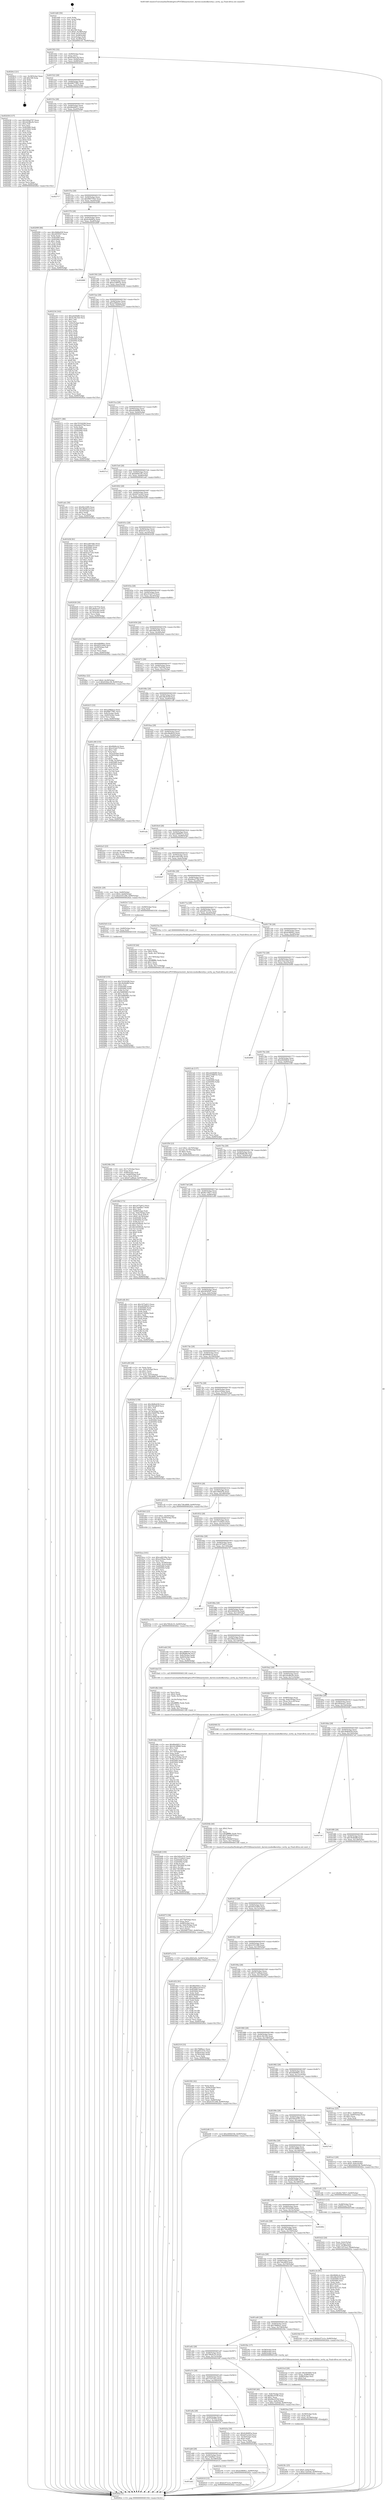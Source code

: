 digraph "0x4014d0" {
  label = "0x4014d0 (/mnt/c/Users/mathe/Desktop/tcc/POCII/binaries/extr_darwin-xnubsdkerntty.c_isctty_sp_Final-ollvm.out::main(0))"
  labelloc = "t"
  node[shape=record]

  Entry [label="",width=0.3,height=0.3,shape=circle,fillcolor=black,style=filled]
  "0x401502" [label="{
     0x401502 [32]\l
     | [instrs]\l
     &nbsp;&nbsp;0x401502 \<+6\>: mov -0x90(%rbp),%eax\l
     &nbsp;&nbsp;0x401508 \<+2\>: mov %eax,%ecx\l
     &nbsp;&nbsp;0x40150a \<+6\>: sub $0x832bec38,%ecx\l
     &nbsp;&nbsp;0x401510 \<+6\>: mov %eax,-0x94(%rbp)\l
     &nbsp;&nbsp;0x401516 \<+6\>: mov %ecx,-0x98(%rbp)\l
     &nbsp;&nbsp;0x40151c \<+6\>: je 00000000004026c2 \<main+0x11f2\>\l
  }"]
  "0x4026c2" [label="{
     0x4026c2 [21]\l
     | [instrs]\l
     &nbsp;&nbsp;0x4026c2 \<+3\>: mov -0x38(%rbp),%eax\l
     &nbsp;&nbsp;0x4026c5 \<+7\>: add $0x168,%rsp\l
     &nbsp;&nbsp;0x4026cc \<+1\>: pop %rbx\l
     &nbsp;&nbsp;0x4026cd \<+2\>: pop %r12\l
     &nbsp;&nbsp;0x4026cf \<+2\>: pop %r13\l
     &nbsp;&nbsp;0x4026d1 \<+2\>: pop %r14\l
     &nbsp;&nbsp;0x4026d3 \<+2\>: pop %r15\l
     &nbsp;&nbsp;0x4026d5 \<+1\>: pop %rbp\l
     &nbsp;&nbsp;0x4026d6 \<+1\>: ret\l
  }"]
  "0x401522" [label="{
     0x401522 [28]\l
     | [instrs]\l
     &nbsp;&nbsp;0x401522 \<+5\>: jmp 0000000000401527 \<main+0x57\>\l
     &nbsp;&nbsp;0x401527 \<+6\>: mov -0x94(%rbp),%eax\l
     &nbsp;&nbsp;0x40152d \<+5\>: sub $0x89677981,%eax\l
     &nbsp;&nbsp;0x401532 \<+6\>: mov %eax,-0x9c(%rbp)\l
     &nbsp;&nbsp;0x401538 \<+6\>: je 0000000000402436 \<main+0xf66\>\l
  }"]
  Exit [label="",width=0.3,height=0.3,shape=circle,fillcolor=black,style=filled,peripheries=2]
  "0x402436" [label="{
     0x402436 [137]\l
     | [instrs]\l
     &nbsp;&nbsp;0x402436 \<+5\>: mov $0x540ad797,%eax\l
     &nbsp;&nbsp;0x40243b \<+5\>: mov $0x2dc86a3b,%ecx\l
     &nbsp;&nbsp;0x402440 \<+2\>: mov $0x1,%dl\l
     &nbsp;&nbsp;0x402442 \<+2\>: xor %esi,%esi\l
     &nbsp;&nbsp;0x402444 \<+7\>: mov 0x405060,%edi\l
     &nbsp;&nbsp;0x40244b \<+8\>: mov 0x405064,%r8d\l
     &nbsp;&nbsp;0x402453 \<+3\>: sub $0x1,%esi\l
     &nbsp;&nbsp;0x402456 \<+3\>: mov %edi,%r9d\l
     &nbsp;&nbsp;0x402459 \<+3\>: add %esi,%r9d\l
     &nbsp;&nbsp;0x40245c \<+4\>: imul %r9d,%edi\l
     &nbsp;&nbsp;0x402460 \<+3\>: and $0x1,%edi\l
     &nbsp;&nbsp;0x402463 \<+3\>: cmp $0x0,%edi\l
     &nbsp;&nbsp;0x402466 \<+4\>: sete %r10b\l
     &nbsp;&nbsp;0x40246a \<+4\>: cmp $0xa,%r8d\l
     &nbsp;&nbsp;0x40246e \<+4\>: setl %r11b\l
     &nbsp;&nbsp;0x402472 \<+3\>: mov %r10b,%bl\l
     &nbsp;&nbsp;0x402475 \<+3\>: xor $0xff,%bl\l
     &nbsp;&nbsp;0x402478 \<+3\>: mov %r11b,%r14b\l
     &nbsp;&nbsp;0x40247b \<+4\>: xor $0xff,%r14b\l
     &nbsp;&nbsp;0x40247f \<+3\>: xor $0x0,%dl\l
     &nbsp;&nbsp;0x402482 \<+3\>: mov %bl,%r15b\l
     &nbsp;&nbsp;0x402485 \<+4\>: and $0x0,%r15b\l
     &nbsp;&nbsp;0x402489 \<+3\>: and %dl,%r10b\l
     &nbsp;&nbsp;0x40248c \<+3\>: mov %r14b,%r12b\l
     &nbsp;&nbsp;0x40248f \<+4\>: and $0x0,%r12b\l
     &nbsp;&nbsp;0x402493 \<+3\>: and %dl,%r11b\l
     &nbsp;&nbsp;0x402496 \<+3\>: or %r10b,%r15b\l
     &nbsp;&nbsp;0x402499 \<+3\>: or %r11b,%r12b\l
     &nbsp;&nbsp;0x40249c \<+3\>: xor %r12b,%r15b\l
     &nbsp;&nbsp;0x40249f \<+3\>: or %r14b,%bl\l
     &nbsp;&nbsp;0x4024a2 \<+3\>: xor $0xff,%bl\l
     &nbsp;&nbsp;0x4024a5 \<+3\>: or $0x0,%dl\l
     &nbsp;&nbsp;0x4024a8 \<+2\>: and %dl,%bl\l
     &nbsp;&nbsp;0x4024aa \<+3\>: or %bl,%r15b\l
     &nbsp;&nbsp;0x4024ad \<+4\>: test $0x1,%r15b\l
     &nbsp;&nbsp;0x4024b1 \<+3\>: cmovne %ecx,%eax\l
     &nbsp;&nbsp;0x4024b4 \<+6\>: mov %eax,-0x90(%rbp)\l
     &nbsp;&nbsp;0x4024ba \<+5\>: jmp 000000000040282e \<main+0x135e\>\l
  }"]
  "0x40153e" [label="{
     0x40153e [28]\l
     | [instrs]\l
     &nbsp;&nbsp;0x40153e \<+5\>: jmp 0000000000401543 \<main+0x73\>\l
     &nbsp;&nbsp;0x401543 \<+6\>: mov -0x94(%rbp),%eax\l
     &nbsp;&nbsp;0x401549 \<+5\>: sub $0x96e6d011,%eax\l
     &nbsp;&nbsp;0x40154e \<+6\>: mov %eax,-0xa0(%rbp)\l
     &nbsp;&nbsp;0x401554 \<+6\>: je 0000000000402717 \<main+0x1247\>\l
  }"]
  "0x4025df" [label="{
     0x4025df [155]\l
     | [instrs]\l
     &nbsp;&nbsp;0x4025df \<+5\>: mov $0x70324299,%ecx\l
     &nbsp;&nbsp;0x4025e4 \<+5\>: mov $0x3fe4bd8f,%edx\l
     &nbsp;&nbsp;0x4025e9 \<+3\>: mov $0x1,%sil\l
     &nbsp;&nbsp;0x4025ec \<+8\>: mov 0x405060,%r8d\l
     &nbsp;&nbsp;0x4025f4 \<+8\>: mov 0x405064,%r9d\l
     &nbsp;&nbsp;0x4025fc \<+3\>: mov %r8d,%r10d\l
     &nbsp;&nbsp;0x4025ff \<+7\>: add $0x5b880863,%r10d\l
     &nbsp;&nbsp;0x402606 \<+4\>: sub $0x1,%r10d\l
     &nbsp;&nbsp;0x40260a \<+7\>: sub $0x5b880863,%r10d\l
     &nbsp;&nbsp;0x402611 \<+4\>: imul %r10d,%r8d\l
     &nbsp;&nbsp;0x402615 \<+4\>: and $0x1,%r8d\l
     &nbsp;&nbsp;0x402619 \<+4\>: cmp $0x0,%r8d\l
     &nbsp;&nbsp;0x40261d \<+4\>: sete %r11b\l
     &nbsp;&nbsp;0x402621 \<+4\>: cmp $0xa,%r9d\l
     &nbsp;&nbsp;0x402625 \<+3\>: setl %bl\l
     &nbsp;&nbsp;0x402628 \<+3\>: mov %r11b,%r14b\l
     &nbsp;&nbsp;0x40262b \<+4\>: xor $0xff,%r14b\l
     &nbsp;&nbsp;0x40262f \<+3\>: mov %bl,%r15b\l
     &nbsp;&nbsp;0x402632 \<+4\>: xor $0xff,%r15b\l
     &nbsp;&nbsp;0x402636 \<+4\>: xor $0x1,%sil\l
     &nbsp;&nbsp;0x40263a \<+3\>: mov %r14b,%r12b\l
     &nbsp;&nbsp;0x40263d \<+4\>: and $0xff,%r12b\l
     &nbsp;&nbsp;0x402641 \<+3\>: and %sil,%r11b\l
     &nbsp;&nbsp;0x402644 \<+3\>: mov %r15b,%r13b\l
     &nbsp;&nbsp;0x402647 \<+4\>: and $0xff,%r13b\l
     &nbsp;&nbsp;0x40264b \<+3\>: and %sil,%bl\l
     &nbsp;&nbsp;0x40264e \<+3\>: or %r11b,%r12b\l
     &nbsp;&nbsp;0x402651 \<+3\>: or %bl,%r13b\l
     &nbsp;&nbsp;0x402654 \<+3\>: xor %r13b,%r12b\l
     &nbsp;&nbsp;0x402657 \<+3\>: or %r15b,%r14b\l
     &nbsp;&nbsp;0x40265a \<+4\>: xor $0xff,%r14b\l
     &nbsp;&nbsp;0x40265e \<+4\>: or $0x1,%sil\l
     &nbsp;&nbsp;0x402662 \<+3\>: and %sil,%r14b\l
     &nbsp;&nbsp;0x402665 \<+3\>: or %r14b,%r12b\l
     &nbsp;&nbsp;0x402668 \<+4\>: test $0x1,%r12b\l
     &nbsp;&nbsp;0x40266c \<+3\>: cmovne %edx,%ecx\l
     &nbsp;&nbsp;0x40266f \<+6\>: mov %ecx,-0x90(%rbp)\l
     &nbsp;&nbsp;0x402675 \<+5\>: jmp 000000000040282e \<main+0x135e\>\l
  }"]
  "0x402717" [label="{
     0x402717\l
  }", style=dashed]
  "0x40155a" [label="{
     0x40155a [28]\l
     | [instrs]\l
     &nbsp;&nbsp;0x40155a \<+5\>: jmp 000000000040155f \<main+0x8f\>\l
     &nbsp;&nbsp;0x40155f \<+6\>: mov -0x94(%rbp),%eax\l
     &nbsp;&nbsp;0x401565 \<+5\>: sub $0x998755b5,%eax\l
     &nbsp;&nbsp;0x40156a \<+6\>: mov %eax,-0xa4(%rbp)\l
     &nbsp;&nbsp;0x401570 \<+6\>: je 0000000000402099 \<main+0xbc9\>\l
  }"]
  "0x4025d3" [label="{
     0x4025d3 [12]\l
     | [instrs]\l
     &nbsp;&nbsp;0x4025d3 \<+4\>: mov -0x80(%rbp),%rax\l
     &nbsp;&nbsp;0x4025d7 \<+3\>: mov %rax,%rdi\l
     &nbsp;&nbsp;0x4025da \<+5\>: call 0000000000401030 \<free@plt\>\l
     | [calls]\l
     &nbsp;&nbsp;0x401030 \{1\} (unknown)\l
  }"]
  "0x402099" [label="{
     0x402099 [86]\l
     | [instrs]\l
     &nbsp;&nbsp;0x402099 \<+5\>: mov $0x38d6e639,%eax\l
     &nbsp;&nbsp;0x40209e \<+5\>: mov $0x2859507,%ecx\l
     &nbsp;&nbsp;0x4020a3 \<+2\>: xor %edx,%edx\l
     &nbsp;&nbsp;0x4020a5 \<+7\>: mov 0x405060,%esi\l
     &nbsp;&nbsp;0x4020ac \<+7\>: mov 0x405064,%edi\l
     &nbsp;&nbsp;0x4020b3 \<+3\>: sub $0x1,%edx\l
     &nbsp;&nbsp;0x4020b6 \<+3\>: mov %esi,%r8d\l
     &nbsp;&nbsp;0x4020b9 \<+3\>: add %edx,%r8d\l
     &nbsp;&nbsp;0x4020bc \<+4\>: imul %r8d,%esi\l
     &nbsp;&nbsp;0x4020c0 \<+3\>: and $0x1,%esi\l
     &nbsp;&nbsp;0x4020c3 \<+3\>: cmp $0x0,%esi\l
     &nbsp;&nbsp;0x4020c6 \<+4\>: sete %r9b\l
     &nbsp;&nbsp;0x4020ca \<+3\>: cmp $0xa,%edi\l
     &nbsp;&nbsp;0x4020cd \<+4\>: setl %r10b\l
     &nbsp;&nbsp;0x4020d1 \<+3\>: mov %r9b,%r11b\l
     &nbsp;&nbsp;0x4020d4 \<+3\>: and %r10b,%r11b\l
     &nbsp;&nbsp;0x4020d7 \<+3\>: xor %r10b,%r9b\l
     &nbsp;&nbsp;0x4020da \<+3\>: or %r9b,%r11b\l
     &nbsp;&nbsp;0x4020dd \<+4\>: test $0x1,%r11b\l
     &nbsp;&nbsp;0x4020e1 \<+3\>: cmovne %ecx,%eax\l
     &nbsp;&nbsp;0x4020e4 \<+6\>: mov %eax,-0x90(%rbp)\l
     &nbsp;&nbsp;0x4020ea \<+5\>: jmp 000000000040282e \<main+0x135e\>\l
  }"]
  "0x401576" [label="{
     0x401576 [28]\l
     | [instrs]\l
     &nbsp;&nbsp;0x401576 \<+5\>: jmp 000000000040157b \<main+0xab\>\l
     &nbsp;&nbsp;0x40157b \<+6\>: mov -0x94(%rbp),%eax\l
     &nbsp;&nbsp;0x401581 \<+5\>: sub $0x9c9dd83a,%eax\l
     &nbsp;&nbsp;0x401586 \<+6\>: mov %eax,-0xa8(%rbp)\l
     &nbsp;&nbsp;0x40158c \<+6\>: je 0000000000402689 \<main+0x11b9\>\l
  }"]
  "0x4024d6" [label="{
     0x4024d6 [100]\l
     | [instrs]\l
     &nbsp;&nbsp;0x4024d6 \<+5\>: mov $0x540ad797,%edx\l
     &nbsp;&nbsp;0x4024db \<+5\>: mov $0x137e4025,%esi\l
     &nbsp;&nbsp;0x4024e0 \<+8\>: mov 0x405060,%r8d\l
     &nbsp;&nbsp;0x4024e8 \<+8\>: mov 0x405064,%r9d\l
     &nbsp;&nbsp;0x4024f0 \<+3\>: mov %r8d,%r10d\l
     &nbsp;&nbsp;0x4024f3 \<+7\>: add $0x7381f8f9,%r10d\l
     &nbsp;&nbsp;0x4024fa \<+4\>: sub $0x1,%r10d\l
     &nbsp;&nbsp;0x4024fe \<+7\>: sub $0x7381f8f9,%r10d\l
     &nbsp;&nbsp;0x402505 \<+4\>: imul %r10d,%r8d\l
     &nbsp;&nbsp;0x402509 \<+4\>: and $0x1,%r8d\l
     &nbsp;&nbsp;0x40250d \<+4\>: cmp $0x0,%r8d\l
     &nbsp;&nbsp;0x402511 \<+4\>: sete %r11b\l
     &nbsp;&nbsp;0x402515 \<+4\>: cmp $0xa,%r9d\l
     &nbsp;&nbsp;0x402519 \<+3\>: setl %bl\l
     &nbsp;&nbsp;0x40251c \<+3\>: mov %r11b,%r14b\l
     &nbsp;&nbsp;0x40251f \<+3\>: and %bl,%r14b\l
     &nbsp;&nbsp;0x402522 \<+3\>: xor %bl,%r11b\l
     &nbsp;&nbsp;0x402525 \<+3\>: or %r11b,%r14b\l
     &nbsp;&nbsp;0x402528 \<+4\>: test $0x1,%r14b\l
     &nbsp;&nbsp;0x40252c \<+3\>: cmovne %esi,%edx\l
     &nbsp;&nbsp;0x40252f \<+6\>: mov %edx,-0x90(%rbp)\l
     &nbsp;&nbsp;0x402535 \<+5\>: jmp 000000000040282e \<main+0x135e\>\l
  }"]
  "0x402689" [label="{
     0x402689\l
  }", style=dashed]
  "0x401592" [label="{
     0x401592 [28]\l
     | [instrs]\l
     &nbsp;&nbsp;0x401592 \<+5\>: jmp 0000000000401597 \<main+0xc7\>\l
     &nbsp;&nbsp;0x401597 \<+6\>: mov -0x94(%rbp),%eax\l
     &nbsp;&nbsp;0x40159d \<+5\>: sub $0xa239603e,%eax\l
     &nbsp;&nbsp;0x4015a2 \<+6\>: mov %eax,-0xac(%rbp)\l
     &nbsp;&nbsp;0x4015a8 \<+6\>: je 0000000000402234 \<main+0xd64\>\l
  }"]
  "0x4023fc" [label="{
     0x4023fc [25]\l
     | [instrs]\l
     &nbsp;&nbsp;0x4023fc \<+10\>: movl $0x0,-0x8c(%rbp)\l
     &nbsp;&nbsp;0x402406 \<+10\>: movl $0xc72ef5dd,-0x90(%rbp)\l
     &nbsp;&nbsp;0x402410 \<+5\>: jmp 000000000040282e \<main+0x135e\>\l
  }"]
  "0x402234" [label="{
     0x402234 [162]\l
     | [instrs]\l
     &nbsp;&nbsp;0x402234 \<+5\>: mov $0xad246df4,%eax\l
     &nbsp;&nbsp;0x402239 \<+5\>: mov $0x4c36c52b,%ecx\l
     &nbsp;&nbsp;0x40223e \<+2\>: mov $0x1,%dl\l
     &nbsp;&nbsp;0x402240 \<+2\>: xor %esi,%esi\l
     &nbsp;&nbsp;0x402242 \<+3\>: mov -0x6c(%rbp),%edi\l
     &nbsp;&nbsp;0x402245 \<+3\>: mov %esi,%r8d\l
     &nbsp;&nbsp;0x402248 \<+3\>: sub %edi,%r8d\l
     &nbsp;&nbsp;0x40224b \<+2\>: mov %esi,%edi\l
     &nbsp;&nbsp;0x40224d \<+3\>: sub $0x1,%edi\l
     &nbsp;&nbsp;0x402250 \<+3\>: add %edi,%r8d\l
     &nbsp;&nbsp;0x402253 \<+2\>: mov %esi,%edi\l
     &nbsp;&nbsp;0x402255 \<+3\>: sub %r8d,%edi\l
     &nbsp;&nbsp;0x402258 \<+3\>: mov %edi,-0x6c(%rbp)\l
     &nbsp;&nbsp;0x40225b \<+7\>: mov 0x405060,%edi\l
     &nbsp;&nbsp;0x402262 \<+8\>: mov 0x405064,%r8d\l
     &nbsp;&nbsp;0x40226a \<+3\>: sub $0x1,%esi\l
     &nbsp;&nbsp;0x40226d \<+3\>: mov %edi,%r9d\l
     &nbsp;&nbsp;0x402270 \<+3\>: add %esi,%r9d\l
     &nbsp;&nbsp;0x402273 \<+4\>: imul %r9d,%edi\l
     &nbsp;&nbsp;0x402277 \<+3\>: and $0x1,%edi\l
     &nbsp;&nbsp;0x40227a \<+3\>: cmp $0x0,%edi\l
     &nbsp;&nbsp;0x40227d \<+4\>: sete %r10b\l
     &nbsp;&nbsp;0x402281 \<+4\>: cmp $0xa,%r8d\l
     &nbsp;&nbsp;0x402285 \<+4\>: setl %r11b\l
     &nbsp;&nbsp;0x402289 \<+3\>: mov %r10b,%bl\l
     &nbsp;&nbsp;0x40228c \<+3\>: xor $0xff,%bl\l
     &nbsp;&nbsp;0x40228f \<+3\>: mov %r11b,%r14b\l
     &nbsp;&nbsp;0x402292 \<+4\>: xor $0xff,%r14b\l
     &nbsp;&nbsp;0x402296 \<+3\>: xor $0x1,%dl\l
     &nbsp;&nbsp;0x402299 \<+3\>: mov %bl,%r15b\l
     &nbsp;&nbsp;0x40229c \<+4\>: and $0xff,%r15b\l
     &nbsp;&nbsp;0x4022a0 \<+3\>: and %dl,%r10b\l
     &nbsp;&nbsp;0x4022a3 \<+3\>: mov %r14b,%r12b\l
     &nbsp;&nbsp;0x4022a6 \<+4\>: and $0xff,%r12b\l
     &nbsp;&nbsp;0x4022aa \<+3\>: and %dl,%r11b\l
     &nbsp;&nbsp;0x4022ad \<+3\>: or %r10b,%r15b\l
     &nbsp;&nbsp;0x4022b0 \<+3\>: or %r11b,%r12b\l
     &nbsp;&nbsp;0x4022b3 \<+3\>: xor %r12b,%r15b\l
     &nbsp;&nbsp;0x4022b6 \<+3\>: or %r14b,%bl\l
     &nbsp;&nbsp;0x4022b9 \<+3\>: xor $0xff,%bl\l
     &nbsp;&nbsp;0x4022bc \<+3\>: or $0x1,%dl\l
     &nbsp;&nbsp;0x4022bf \<+2\>: and %dl,%bl\l
     &nbsp;&nbsp;0x4022c1 \<+3\>: or %bl,%r15b\l
     &nbsp;&nbsp;0x4022c4 \<+4\>: test $0x1,%r15b\l
     &nbsp;&nbsp;0x4022c8 \<+3\>: cmovne %ecx,%eax\l
     &nbsp;&nbsp;0x4022cb \<+6\>: mov %eax,-0x90(%rbp)\l
     &nbsp;&nbsp;0x4022d1 \<+5\>: jmp 000000000040282e \<main+0x135e\>\l
  }"]
  "0x4015ae" [label="{
     0x4015ae [28]\l
     | [instrs]\l
     &nbsp;&nbsp;0x4015ae \<+5\>: jmp 00000000004015b3 \<main+0xe3\>\l
     &nbsp;&nbsp;0x4015b3 \<+6\>: mov -0x94(%rbp),%eax\l
     &nbsp;&nbsp;0x4015b9 \<+5\>: sub $0xa298daca,%eax\l
     &nbsp;&nbsp;0x4015be \<+6\>: mov %eax,-0xb0(%rbp)\l
     &nbsp;&nbsp;0x4015c4 \<+6\>: je 0000000000402571 \<main+0x10a1\>\l
  }"]
  "0x4023ea" [label="{
     0x4023ea [18]\l
     | [instrs]\l
     &nbsp;&nbsp;0x4023ea \<+4\>: mov -0x58(%rbp),%rdx\l
     &nbsp;&nbsp;0x4023ee \<+3\>: mov %rdx,%rdi\l
     &nbsp;&nbsp;0x4023f1 \<+6\>: mov %eax,-0x180(%rbp)\l
     &nbsp;&nbsp;0x4023f7 \<+5\>: call 0000000000401030 \<free@plt\>\l
     | [calls]\l
     &nbsp;&nbsp;0x401030 \{1\} (unknown)\l
  }"]
  "0x402571" [label="{
     0x402571 [86]\l
     | [instrs]\l
     &nbsp;&nbsp;0x402571 \<+5\>: mov $0x70324299,%eax\l
     &nbsp;&nbsp;0x402576 \<+5\>: mov $0xd4ee574d,%ecx\l
     &nbsp;&nbsp;0x40257b \<+2\>: xor %edx,%edx\l
     &nbsp;&nbsp;0x40257d \<+7\>: mov 0x405060,%esi\l
     &nbsp;&nbsp;0x402584 \<+7\>: mov 0x405064,%edi\l
     &nbsp;&nbsp;0x40258b \<+3\>: sub $0x1,%edx\l
     &nbsp;&nbsp;0x40258e \<+3\>: mov %esi,%r8d\l
     &nbsp;&nbsp;0x402591 \<+3\>: add %edx,%r8d\l
     &nbsp;&nbsp;0x402594 \<+4\>: imul %r8d,%esi\l
     &nbsp;&nbsp;0x402598 \<+3\>: and $0x1,%esi\l
     &nbsp;&nbsp;0x40259b \<+3\>: cmp $0x0,%esi\l
     &nbsp;&nbsp;0x40259e \<+4\>: sete %r9b\l
     &nbsp;&nbsp;0x4025a2 \<+3\>: cmp $0xa,%edi\l
     &nbsp;&nbsp;0x4025a5 \<+4\>: setl %r10b\l
     &nbsp;&nbsp;0x4025a9 \<+3\>: mov %r9b,%r11b\l
     &nbsp;&nbsp;0x4025ac \<+3\>: and %r10b,%r11b\l
     &nbsp;&nbsp;0x4025af \<+3\>: xor %r10b,%r9b\l
     &nbsp;&nbsp;0x4025b2 \<+3\>: or %r9b,%r11b\l
     &nbsp;&nbsp;0x4025b5 \<+4\>: test $0x1,%r11b\l
     &nbsp;&nbsp;0x4025b9 \<+3\>: cmovne %ecx,%eax\l
     &nbsp;&nbsp;0x4025bc \<+6\>: mov %eax,-0x90(%rbp)\l
     &nbsp;&nbsp;0x4025c2 \<+5\>: jmp 000000000040282e \<main+0x135e\>\l
  }"]
  "0x4015ca" [label="{
     0x4015ca [28]\l
     | [instrs]\l
     &nbsp;&nbsp;0x4015ca \<+5\>: jmp 00000000004015cf \<main+0xff\>\l
     &nbsp;&nbsp;0x4015cf \<+6\>: mov -0x94(%rbp),%eax\l
     &nbsp;&nbsp;0x4015d5 \<+5\>: sub $0xad246df4,%eax\l
     &nbsp;&nbsp;0x4015da \<+6\>: mov %eax,-0xb4(%rbp)\l
     &nbsp;&nbsp;0x4015e0 \<+6\>: je 00000000004027c2 \<main+0x12f2\>\l
  }"]
  "0x4023cd" [label="{
     0x4023cd [29]\l
     | [instrs]\l
     &nbsp;&nbsp;0x4023cd \<+10\>: movabs $0x4030b6,%rdi\l
     &nbsp;&nbsp;0x4023d7 \<+6\>: mov %eax,-0x88(%rbp)\l
     &nbsp;&nbsp;0x4023dd \<+6\>: mov -0x88(%rbp),%esi\l
     &nbsp;&nbsp;0x4023e3 \<+2\>: mov $0x0,%al\l
     &nbsp;&nbsp;0x4023e5 \<+5\>: call 0000000000401040 \<printf@plt\>\l
     | [calls]\l
     &nbsp;&nbsp;0x401040 \{1\} (unknown)\l
  }"]
  "0x4027c2" [label="{
     0x4027c2\l
  }", style=dashed]
  "0x4015e6" [label="{
     0x4015e6 [28]\l
     | [instrs]\l
     &nbsp;&nbsp;0x4015e6 \<+5\>: jmp 00000000004015eb \<main+0x11b\>\l
     &nbsp;&nbsp;0x4015eb \<+6\>: mov -0x94(%rbp),%eax\l
     &nbsp;&nbsp;0x4015f1 \<+5\>: sub $0xb600c5f1,%eax\l
     &nbsp;&nbsp;0x4015f6 \<+6\>: mov %eax,-0xb8(%rbp)\l
     &nbsp;&nbsp;0x4015fc \<+6\>: je 0000000000401adc \<main+0x60c\>\l
  }"]
  "0x40236b" [label="{
     0x40236b [39]\l
     | [instrs]\l
     &nbsp;&nbsp;0x40236b \<+6\>: mov -0x17c(%rbp),%ecx\l
     &nbsp;&nbsp;0x402371 \<+3\>: imul %eax,%ecx\l
     &nbsp;&nbsp;0x402374 \<+4\>: mov -0x80(%rbp),%rdi\l
     &nbsp;&nbsp;0x402378 \<+7\>: movslq -0x84(%rbp),%r8\l
     &nbsp;&nbsp;0x40237f \<+4\>: mov %ecx,(%rdi,%r8,4)\l
     &nbsp;&nbsp;0x402383 \<+10\>: movl $0x47ca8bad,-0x90(%rbp)\l
     &nbsp;&nbsp;0x40238d \<+5\>: jmp 000000000040282e \<main+0x135e\>\l
  }"]
  "0x401adc" [label="{
     0x401adc [30]\l
     | [instrs]\l
     &nbsp;&nbsp;0x401adc \<+5\>: mov $0x6fe229f0,%eax\l
     &nbsp;&nbsp;0x401ae1 \<+5\>: mov $0xc8bdb2cf,%ecx\l
     &nbsp;&nbsp;0x401ae6 \<+3\>: mov -0x34(%rbp),%edx\l
     &nbsp;&nbsp;0x401ae9 \<+3\>: cmp $0x2,%edx\l
     &nbsp;&nbsp;0x401aec \<+3\>: cmovne %ecx,%eax\l
     &nbsp;&nbsp;0x401aef \<+6\>: mov %eax,-0x90(%rbp)\l
     &nbsp;&nbsp;0x401af5 \<+5\>: jmp 000000000040282e \<main+0x135e\>\l
  }"]
  "0x401602" [label="{
     0x401602 [28]\l
     | [instrs]\l
     &nbsp;&nbsp;0x401602 \<+5\>: jmp 0000000000401607 \<main+0x137\>\l
     &nbsp;&nbsp;0x401607 \<+6\>: mov -0x94(%rbp),%eax\l
     &nbsp;&nbsp;0x40160d \<+5\>: sub $0xb97ac4e0,%eax\l
     &nbsp;&nbsp;0x401612 \<+6\>: mov %eax,-0xbc(%rbp)\l
     &nbsp;&nbsp;0x401618 \<+6\>: je 0000000000401b58 \<main+0x688\>\l
  }"]
  "0x40282e" [label="{
     0x40282e [5]\l
     | [instrs]\l
     &nbsp;&nbsp;0x40282e \<+5\>: jmp 0000000000401502 \<main+0x32\>\l
  }"]
  "0x4014d0" [label="{
     0x4014d0 [50]\l
     | [instrs]\l
     &nbsp;&nbsp;0x4014d0 \<+1\>: push %rbp\l
     &nbsp;&nbsp;0x4014d1 \<+3\>: mov %rsp,%rbp\l
     &nbsp;&nbsp;0x4014d4 \<+2\>: push %r15\l
     &nbsp;&nbsp;0x4014d6 \<+2\>: push %r14\l
     &nbsp;&nbsp;0x4014d8 \<+2\>: push %r13\l
     &nbsp;&nbsp;0x4014da \<+2\>: push %r12\l
     &nbsp;&nbsp;0x4014dc \<+1\>: push %rbx\l
     &nbsp;&nbsp;0x4014dd \<+7\>: sub $0x168,%rsp\l
     &nbsp;&nbsp;0x4014e4 \<+7\>: movl $0x0,-0x38(%rbp)\l
     &nbsp;&nbsp;0x4014eb \<+3\>: mov %edi,-0x3c(%rbp)\l
     &nbsp;&nbsp;0x4014ee \<+4\>: mov %rsi,-0x48(%rbp)\l
     &nbsp;&nbsp;0x4014f2 \<+3\>: mov -0x3c(%rbp),%edi\l
     &nbsp;&nbsp;0x4014f5 \<+3\>: mov %edi,-0x34(%rbp)\l
     &nbsp;&nbsp;0x4014f8 \<+10\>: movl $0xb600c5f1,-0x90(%rbp)\l
  }"]
  "0x40233f" [label="{
     0x40233f [44]\l
     | [instrs]\l
     &nbsp;&nbsp;0x40233f \<+2\>: xor %ecx,%ecx\l
     &nbsp;&nbsp;0x402341 \<+5\>: mov $0x2,%edx\l
     &nbsp;&nbsp;0x402346 \<+6\>: mov %edx,-0x178(%rbp)\l
     &nbsp;&nbsp;0x40234c \<+1\>: cltd\l
     &nbsp;&nbsp;0x40234d \<+6\>: mov -0x178(%rbp),%esi\l
     &nbsp;&nbsp;0x402353 \<+2\>: idiv %esi\l
     &nbsp;&nbsp;0x402355 \<+6\>: imul $0xfffffffe,%edx,%edx\l
     &nbsp;&nbsp;0x40235b \<+3\>: sub $0x1,%ecx\l
     &nbsp;&nbsp;0x40235e \<+2\>: sub %ecx,%edx\l
     &nbsp;&nbsp;0x402360 \<+6\>: mov %edx,-0x17c(%rbp)\l
     &nbsp;&nbsp;0x402366 \<+5\>: call 0000000000401160 \<next_i\>\l
     | [calls]\l
     &nbsp;&nbsp;0x401160 \{1\} (/mnt/c/Users/mathe/Desktop/tcc/POCII/binaries/extr_darwin-xnubsdkerntty.c_isctty_sp_Final-ollvm.out::next_i)\l
  }"]
  "0x401b58" [label="{
     0x401b58 [91]\l
     | [instrs]\l
     &nbsp;&nbsp;0x401b58 \<+5\>: mov $0xced0109a,%eax\l
     &nbsp;&nbsp;0x401b5d \<+5\>: mov $0x1084af7b,%ecx\l
     &nbsp;&nbsp;0x401b62 \<+7\>: mov 0x405060,%edx\l
     &nbsp;&nbsp;0x401b69 \<+7\>: mov 0x405064,%esi\l
     &nbsp;&nbsp;0x401b70 \<+2\>: mov %edx,%edi\l
     &nbsp;&nbsp;0x401b72 \<+6\>: add $0xfca27cd2,%edi\l
     &nbsp;&nbsp;0x401b78 \<+3\>: sub $0x1,%edi\l
     &nbsp;&nbsp;0x401b7b \<+6\>: sub $0xfca27cd2,%edi\l
     &nbsp;&nbsp;0x401b81 \<+3\>: imul %edi,%edx\l
     &nbsp;&nbsp;0x401b84 \<+3\>: and $0x1,%edx\l
     &nbsp;&nbsp;0x401b87 \<+3\>: cmp $0x0,%edx\l
     &nbsp;&nbsp;0x401b8a \<+4\>: sete %r8b\l
     &nbsp;&nbsp;0x401b8e \<+3\>: cmp $0xa,%esi\l
     &nbsp;&nbsp;0x401b91 \<+4\>: setl %r9b\l
     &nbsp;&nbsp;0x401b95 \<+3\>: mov %r8b,%r10b\l
     &nbsp;&nbsp;0x401b98 \<+3\>: and %r9b,%r10b\l
     &nbsp;&nbsp;0x401b9b \<+3\>: xor %r9b,%r8b\l
     &nbsp;&nbsp;0x401b9e \<+3\>: or %r8b,%r10b\l
     &nbsp;&nbsp;0x401ba1 \<+4\>: test $0x1,%r10b\l
     &nbsp;&nbsp;0x401ba5 \<+3\>: cmovne %ecx,%eax\l
     &nbsp;&nbsp;0x401ba8 \<+6\>: mov %eax,-0x90(%rbp)\l
     &nbsp;&nbsp;0x401bae \<+5\>: jmp 000000000040282e \<main+0x135e\>\l
  }"]
  "0x40161e" [label="{
     0x40161e [28]\l
     | [instrs]\l
     &nbsp;&nbsp;0x40161e \<+5\>: jmp 0000000000401623 \<main+0x153\>\l
     &nbsp;&nbsp;0x401623 \<+6\>: mov -0x94(%rbp),%eax\l
     &nbsp;&nbsp;0x401629 \<+5\>: sub $0xbc071e1e,%eax\l
     &nbsp;&nbsp;0x40162e \<+6\>: mov %eax,-0xc0(%rbp)\l
     &nbsp;&nbsp;0x401634 \<+6\>: je 0000000000402028 \<main+0xb58\>\l
  }"]
  "0x4022fc" [label="{
     0x4022fc [29]\l
     | [instrs]\l
     &nbsp;&nbsp;0x4022fc \<+4\>: mov %rax,-0x80(%rbp)\l
     &nbsp;&nbsp;0x402300 \<+10\>: movl $0x0,-0x84(%rbp)\l
     &nbsp;&nbsp;0x40230a \<+10\>: movl $0x41f51268,-0x90(%rbp)\l
     &nbsp;&nbsp;0x402314 \<+5\>: jmp 000000000040282e \<main+0x135e\>\l
  }"]
  "0x402028" [label="{
     0x402028 [30]\l
     | [instrs]\l
     &nbsp;&nbsp;0x402028 \<+5\>: mov $0x7c7b7f32,%eax\l
     &nbsp;&nbsp;0x40202d \<+5\>: mov $0x385beae7,%ecx\l
     &nbsp;&nbsp;0x402032 \<+3\>: mov -0x74(%rbp),%edx\l
     &nbsp;&nbsp;0x402035 \<+3\>: cmp -0x70(%rbp),%edx\l
     &nbsp;&nbsp;0x402038 \<+3\>: cmovl %ecx,%eax\l
     &nbsp;&nbsp;0x40203b \<+6\>: mov %eax,-0x90(%rbp)\l
     &nbsp;&nbsp;0x402041 \<+5\>: jmp 000000000040282e \<main+0x135e\>\l
  }"]
  "0x40163a" [label="{
     0x40163a [28]\l
     | [instrs]\l
     &nbsp;&nbsp;0x40163a \<+5\>: jmp 000000000040163f \<main+0x16f\>\l
     &nbsp;&nbsp;0x40163f \<+6\>: mov -0x94(%rbp),%eax\l
     &nbsp;&nbsp;0x401645 \<+5\>: sub $0xc01bd17f,%eax\l
     &nbsp;&nbsp;0x40164a \<+6\>: mov %eax,-0xc4(%rbp)\l
     &nbsp;&nbsp;0x401650 \<+6\>: je 0000000000401d34 \<main+0x864\>\l
  }"]
  "0x402073" [label="{
     0x402073 [38]\l
     | [instrs]\l
     &nbsp;&nbsp;0x402073 \<+6\>: mov -0x174(%rbp),%ecx\l
     &nbsp;&nbsp;0x402079 \<+3\>: imul %eax,%ecx\l
     &nbsp;&nbsp;0x40207c \<+4\>: mov -0x68(%rbp),%rsi\l
     &nbsp;&nbsp;0x402080 \<+4\>: movslq -0x6c(%rbp),%rdi\l
     &nbsp;&nbsp;0x402084 \<+4\>: mov (%rsi,%rdi,8),%rsi\l
     &nbsp;&nbsp;0x402088 \<+2\>: mov %ecx,(%rsi)\l
     &nbsp;&nbsp;0x40208a \<+10\>: movl $0x998755b5,-0x90(%rbp)\l
     &nbsp;&nbsp;0x402094 \<+5\>: jmp 000000000040282e \<main+0x135e\>\l
  }"]
  "0x401d34" [label="{
     0x401d34 [30]\l
     | [instrs]\l
     &nbsp;&nbsp;0x401d34 \<+5\>: mov $0x4db996cc,%eax\l
     &nbsp;&nbsp;0x401d39 \<+5\>: mov $0x40523494,%ecx\l
     &nbsp;&nbsp;0x401d3e \<+3\>: mov -0x29(%rbp),%dl\l
     &nbsp;&nbsp;0x401d41 \<+3\>: test $0x1,%dl\l
     &nbsp;&nbsp;0x401d44 \<+3\>: cmovne %ecx,%eax\l
     &nbsp;&nbsp;0x401d47 \<+6\>: mov %eax,-0x90(%rbp)\l
     &nbsp;&nbsp;0x401d4d \<+5\>: jmp 000000000040282e \<main+0x135e\>\l
  }"]
  "0x401656" [label="{
     0x401656 [28]\l
     | [instrs]\l
     &nbsp;&nbsp;0x401656 \<+5\>: jmp 000000000040165b \<main+0x18b\>\l
     &nbsp;&nbsp;0x40165b \<+6\>: mov -0x94(%rbp),%eax\l
     &nbsp;&nbsp;0x401661 \<+5\>: sub $0xc6643e9c,%eax\l
     &nbsp;&nbsp;0x401666 \<+6\>: mov %eax,-0xc8(%rbp)\l
     &nbsp;&nbsp;0x40166c \<+6\>: je 00000000004026ac \<main+0x11dc\>\l
  }"]
  "0x40204b" [label="{
     0x40204b [40]\l
     | [instrs]\l
     &nbsp;&nbsp;0x40204b \<+5\>: mov $0x2,%ecx\l
     &nbsp;&nbsp;0x402050 \<+1\>: cltd\l
     &nbsp;&nbsp;0x402051 \<+2\>: idiv %ecx\l
     &nbsp;&nbsp;0x402053 \<+6\>: imul $0xfffffffe,%edx,%ecx\l
     &nbsp;&nbsp;0x402059 \<+6\>: add $0x7544487f,%ecx\l
     &nbsp;&nbsp;0x40205f \<+3\>: add $0x1,%ecx\l
     &nbsp;&nbsp;0x402062 \<+6\>: sub $0x7544487f,%ecx\l
     &nbsp;&nbsp;0x402068 \<+6\>: mov %ecx,-0x174(%rbp)\l
     &nbsp;&nbsp;0x40206e \<+5\>: call 0000000000401160 \<next_i\>\l
     | [calls]\l
     &nbsp;&nbsp;0x401160 \{1\} (/mnt/c/Users/mathe/Desktop/tcc/POCII/binaries/extr_darwin-xnubsdkerntty.c_isctty_sp_Final-ollvm.out::next_i)\l
  }"]
  "0x4026ac" [label="{
     0x4026ac [22]\l
     | [instrs]\l
     &nbsp;&nbsp;0x4026ac \<+7\>: movl $0x0,-0x38(%rbp)\l
     &nbsp;&nbsp;0x4026b3 \<+10\>: movl $0x832bec38,-0x90(%rbp)\l
     &nbsp;&nbsp;0x4026bd \<+5\>: jmp 000000000040282e \<main+0x135e\>\l
  }"]
  "0x401672" [label="{
     0x401672 [28]\l
     | [instrs]\l
     &nbsp;&nbsp;0x401672 \<+5\>: jmp 0000000000401677 \<main+0x1a7\>\l
     &nbsp;&nbsp;0x401677 \<+6\>: mov -0x94(%rbp),%eax\l
     &nbsp;&nbsp;0x40167d \<+5\>: sub $0xc72ef5dd,%eax\l
     &nbsp;&nbsp;0x401682 \<+6\>: mov %eax,-0xcc(%rbp)\l
     &nbsp;&nbsp;0x401688 \<+6\>: je 0000000000402415 \<main+0xf45\>\l
  }"]
  "0x401ad2" [label="{
     0x401ad2\l
  }", style=dashed]
  "0x402415" [label="{
     0x402415 [33]\l
     | [instrs]\l
     &nbsp;&nbsp;0x402415 \<+5\>: mov $0xa298daca,%eax\l
     &nbsp;&nbsp;0x40241a \<+5\>: mov $0x89677981,%ecx\l
     &nbsp;&nbsp;0x40241f \<+6\>: mov -0x8c(%rbp),%edx\l
     &nbsp;&nbsp;0x402425 \<+3\>: cmp -0x60(%rbp),%edx\l
     &nbsp;&nbsp;0x402428 \<+3\>: cmovl %ecx,%eax\l
     &nbsp;&nbsp;0x40242b \<+6\>: mov %eax,-0x90(%rbp)\l
     &nbsp;&nbsp;0x402431 \<+5\>: jmp 000000000040282e \<main+0x135e\>\l
  }"]
  "0x40168e" [label="{
     0x40168e [28]\l
     | [instrs]\l
     &nbsp;&nbsp;0x40168e \<+5\>: jmp 0000000000401693 \<main+0x1c3\>\l
     &nbsp;&nbsp;0x401693 \<+6\>: mov -0x94(%rbp),%eax\l
     &nbsp;&nbsp;0x401699 \<+5\>: sub $0xc8bc810f,%eax\l
     &nbsp;&nbsp;0x40169e \<+6\>: mov %eax,-0xd0(%rbp)\l
     &nbsp;&nbsp;0x4016a4 \<+6\>: je 0000000000401c99 \<main+0x7c9\>\l
  }"]
  "0x402019" [label="{
     0x402019 [15]\l
     | [instrs]\l
     &nbsp;&nbsp;0x402019 \<+10\>: movl $0xbc071e1e,-0x90(%rbp)\l
     &nbsp;&nbsp;0x402023 \<+5\>: jmp 000000000040282e \<main+0x135e\>\l
  }"]
  "0x401c99" [label="{
     0x401c99 [155]\l
     | [instrs]\l
     &nbsp;&nbsp;0x401c99 \<+5\>: mov $0x9848ccb,%eax\l
     &nbsp;&nbsp;0x401c9e \<+5\>: mov $0xc01bd17f,%ecx\l
     &nbsp;&nbsp;0x401ca3 \<+2\>: mov $0x1,%dl\l
     &nbsp;&nbsp;0x401ca5 \<+2\>: xor %esi,%esi\l
     &nbsp;&nbsp;0x401ca7 \<+3\>: mov -0x5c(%rbp),%edi\l
     &nbsp;&nbsp;0x401caa \<+3\>: cmp -0x50(%rbp),%edi\l
     &nbsp;&nbsp;0x401cad \<+4\>: setl %r8b\l
     &nbsp;&nbsp;0x401cb1 \<+4\>: and $0x1,%r8b\l
     &nbsp;&nbsp;0x401cb5 \<+4\>: mov %r8b,-0x29(%rbp)\l
     &nbsp;&nbsp;0x401cb9 \<+7\>: mov 0x405060,%edi\l
     &nbsp;&nbsp;0x401cc0 \<+8\>: mov 0x405064,%r9d\l
     &nbsp;&nbsp;0x401cc8 \<+3\>: sub $0x1,%esi\l
     &nbsp;&nbsp;0x401ccb \<+3\>: mov %edi,%r10d\l
     &nbsp;&nbsp;0x401cce \<+3\>: add %esi,%r10d\l
     &nbsp;&nbsp;0x401cd1 \<+4\>: imul %r10d,%edi\l
     &nbsp;&nbsp;0x401cd5 \<+3\>: and $0x1,%edi\l
     &nbsp;&nbsp;0x401cd8 \<+3\>: cmp $0x0,%edi\l
     &nbsp;&nbsp;0x401cdb \<+4\>: sete %r8b\l
     &nbsp;&nbsp;0x401cdf \<+4\>: cmp $0xa,%r9d\l
     &nbsp;&nbsp;0x401ce3 \<+4\>: setl %r11b\l
     &nbsp;&nbsp;0x401ce7 \<+3\>: mov %r8b,%bl\l
     &nbsp;&nbsp;0x401cea \<+3\>: xor $0xff,%bl\l
     &nbsp;&nbsp;0x401ced \<+3\>: mov %r11b,%r14b\l
     &nbsp;&nbsp;0x401cf0 \<+4\>: xor $0xff,%r14b\l
     &nbsp;&nbsp;0x401cf4 \<+3\>: xor $0x0,%dl\l
     &nbsp;&nbsp;0x401cf7 \<+3\>: mov %bl,%r15b\l
     &nbsp;&nbsp;0x401cfa \<+4\>: and $0x0,%r15b\l
     &nbsp;&nbsp;0x401cfe \<+3\>: and %dl,%r8b\l
     &nbsp;&nbsp;0x401d01 \<+3\>: mov %r14b,%r12b\l
     &nbsp;&nbsp;0x401d04 \<+4\>: and $0x0,%r12b\l
     &nbsp;&nbsp;0x401d08 \<+3\>: and %dl,%r11b\l
     &nbsp;&nbsp;0x401d0b \<+3\>: or %r8b,%r15b\l
     &nbsp;&nbsp;0x401d0e \<+3\>: or %r11b,%r12b\l
     &nbsp;&nbsp;0x401d11 \<+3\>: xor %r12b,%r15b\l
     &nbsp;&nbsp;0x401d14 \<+3\>: or %r14b,%bl\l
     &nbsp;&nbsp;0x401d17 \<+3\>: xor $0xff,%bl\l
     &nbsp;&nbsp;0x401d1a \<+3\>: or $0x0,%dl\l
     &nbsp;&nbsp;0x401d1d \<+2\>: and %dl,%bl\l
     &nbsp;&nbsp;0x401d1f \<+3\>: or %bl,%r15b\l
     &nbsp;&nbsp;0x401d22 \<+4\>: test $0x1,%r15b\l
     &nbsp;&nbsp;0x401d26 \<+3\>: cmovne %ecx,%eax\l
     &nbsp;&nbsp;0x401d29 \<+6\>: mov %eax,-0x90(%rbp)\l
     &nbsp;&nbsp;0x401d2f \<+5\>: jmp 000000000040282e \<main+0x135e\>\l
  }"]
  "0x4016aa" [label="{
     0x4016aa [28]\l
     | [instrs]\l
     &nbsp;&nbsp;0x4016aa \<+5\>: jmp 00000000004016af \<main+0x1df\>\l
     &nbsp;&nbsp;0x4016af \<+6\>: mov -0x94(%rbp),%eax\l
     &nbsp;&nbsp;0x4016b5 \<+5\>: sub $0xc8bdb2cf,%eax\l
     &nbsp;&nbsp;0x4016ba \<+6\>: mov %eax,-0xd4(%rbp)\l
     &nbsp;&nbsp;0x4016c0 \<+6\>: je 0000000000401afa \<main+0x62a\>\l
  }"]
  "0x401ab6" [label="{
     0x401ab6 [28]\l
     | [instrs]\l
     &nbsp;&nbsp;0x401ab6 \<+5\>: jmp 0000000000401abb \<main+0x5eb\>\l
     &nbsp;&nbsp;0x401abb \<+6\>: mov -0x94(%rbp),%eax\l
     &nbsp;&nbsp;0x401ac1 \<+5\>: sub $0x7ebdf4a7,%eax\l
     &nbsp;&nbsp;0x401ac6 \<+6\>: mov %eax,-0x168(%rbp)\l
     &nbsp;&nbsp;0x401acc \<+6\>: je 0000000000402019 \<main+0xb49\>\l
  }"]
  "0x401afa" [label="{
     0x401afa\l
  }", style=dashed]
  "0x4016c6" [label="{
     0x4016c6 [28]\l
     | [instrs]\l
     &nbsp;&nbsp;0x4016c6 \<+5\>: jmp 00000000004016cb \<main+0x1fb\>\l
     &nbsp;&nbsp;0x4016cb \<+6\>: mov -0x94(%rbp),%eax\l
     &nbsp;&nbsp;0x4016d1 \<+5\>: sub $0xcd999472,%eax\l
     &nbsp;&nbsp;0x4016d6 \<+6\>: mov %eax,-0xd8(%rbp)\l
     &nbsp;&nbsp;0x4016dc \<+6\>: je 00000000004022e5 \<main+0xe15\>\l
  }"]
  "0x40219c" [label="{
     0x40219c [15]\l
     | [instrs]\l
     &nbsp;&nbsp;0x40219c \<+10\>: movl $0xdc9806cc,-0x90(%rbp)\l
     &nbsp;&nbsp;0x4021a6 \<+5\>: jmp 000000000040282e \<main+0x135e\>\l
  }"]
  "0x4022e5" [label="{
     0x4022e5 [23]\l
     | [instrs]\l
     &nbsp;&nbsp;0x4022e5 \<+7\>: movl $0x1,-0x78(%rbp)\l
     &nbsp;&nbsp;0x4022ec \<+4\>: movslq -0x78(%rbp),%rax\l
     &nbsp;&nbsp;0x4022f0 \<+4\>: shl $0x2,%rax\l
     &nbsp;&nbsp;0x4022f4 \<+3\>: mov %rax,%rdi\l
     &nbsp;&nbsp;0x4022f7 \<+5\>: call 0000000000401050 \<malloc@plt\>\l
     | [calls]\l
     &nbsp;&nbsp;0x401050 \{1\} (unknown)\l
  }"]
  "0x4016e2" [label="{
     0x4016e2 [28]\l
     | [instrs]\l
     &nbsp;&nbsp;0x4016e2 \<+5\>: jmp 00000000004016e7 \<main+0x217\>\l
     &nbsp;&nbsp;0x4016e7 \<+6\>: mov -0x94(%rbp),%eax\l
     &nbsp;&nbsp;0x4016ed \<+5\>: sub $0xced0109a,%eax\l
     &nbsp;&nbsp;0x4016f2 \<+6\>: mov %eax,-0xdc(%rbp)\l
     &nbsp;&nbsp;0x4016f8 \<+6\>: je 00000000004026d7 \<main+0x1207\>\l
  }"]
  "0x401f6d" [label="{
     0x401f6d [172]\l
     | [instrs]\l
     &nbsp;&nbsp;0x401f6d \<+5\>: mov $0x1675a913,%ecx\l
     &nbsp;&nbsp;0x401f72 \<+5\>: mov $0x7ebdf4a7,%edx\l
     &nbsp;&nbsp;0x401f77 \<+3\>: mov $0x1,%sil\l
     &nbsp;&nbsp;0x401f7a \<+4\>: mov -0x68(%rbp),%rdi\l
     &nbsp;&nbsp;0x401f7e \<+4\>: movslq -0x6c(%rbp),%r8\l
     &nbsp;&nbsp;0x401f82 \<+4\>: mov %rax,(%rdi,%r8,8)\l
     &nbsp;&nbsp;0x401f86 \<+7\>: movl $0x0,-0x74(%rbp)\l
     &nbsp;&nbsp;0x401f8d \<+8\>: mov 0x405060,%r9d\l
     &nbsp;&nbsp;0x401f95 \<+8\>: mov 0x405064,%r10d\l
     &nbsp;&nbsp;0x401f9d \<+3\>: mov %r9d,%r11d\l
     &nbsp;&nbsp;0x401fa0 \<+7\>: sub $0x5d599c8c,%r11d\l
     &nbsp;&nbsp;0x401fa7 \<+4\>: sub $0x1,%r11d\l
     &nbsp;&nbsp;0x401fab \<+7\>: add $0x5d599c8c,%r11d\l
     &nbsp;&nbsp;0x401fb2 \<+4\>: imul %r11d,%r9d\l
     &nbsp;&nbsp;0x401fb6 \<+4\>: and $0x1,%r9d\l
     &nbsp;&nbsp;0x401fba \<+4\>: cmp $0x0,%r9d\l
     &nbsp;&nbsp;0x401fbe \<+3\>: sete %bl\l
     &nbsp;&nbsp;0x401fc1 \<+4\>: cmp $0xa,%r10d\l
     &nbsp;&nbsp;0x401fc5 \<+4\>: setl %r14b\l
     &nbsp;&nbsp;0x401fc9 \<+3\>: mov %bl,%r15b\l
     &nbsp;&nbsp;0x401fcc \<+4\>: xor $0xff,%r15b\l
     &nbsp;&nbsp;0x401fd0 \<+3\>: mov %r14b,%r12b\l
     &nbsp;&nbsp;0x401fd3 \<+4\>: xor $0xff,%r12b\l
     &nbsp;&nbsp;0x401fd7 \<+4\>: xor $0x1,%sil\l
     &nbsp;&nbsp;0x401fdb \<+3\>: mov %r15b,%r13b\l
     &nbsp;&nbsp;0x401fde \<+4\>: and $0xff,%r13b\l
     &nbsp;&nbsp;0x401fe2 \<+3\>: and %sil,%bl\l
     &nbsp;&nbsp;0x401fe5 \<+3\>: mov %r12b,%al\l
     &nbsp;&nbsp;0x401fe8 \<+2\>: and $0xff,%al\l
     &nbsp;&nbsp;0x401fea \<+3\>: and %sil,%r14b\l
     &nbsp;&nbsp;0x401fed \<+3\>: or %bl,%r13b\l
     &nbsp;&nbsp;0x401ff0 \<+3\>: or %r14b,%al\l
     &nbsp;&nbsp;0x401ff3 \<+3\>: xor %al,%r13b\l
     &nbsp;&nbsp;0x401ff6 \<+3\>: or %r12b,%r15b\l
     &nbsp;&nbsp;0x401ff9 \<+4\>: xor $0xff,%r15b\l
     &nbsp;&nbsp;0x401ffd \<+4\>: or $0x1,%sil\l
     &nbsp;&nbsp;0x402001 \<+3\>: and %sil,%r15b\l
     &nbsp;&nbsp;0x402004 \<+3\>: or %r15b,%r13b\l
     &nbsp;&nbsp;0x402007 \<+4\>: test $0x1,%r13b\l
     &nbsp;&nbsp;0x40200b \<+3\>: cmovne %edx,%ecx\l
     &nbsp;&nbsp;0x40200e \<+6\>: mov %ecx,-0x90(%rbp)\l
     &nbsp;&nbsp;0x402014 \<+5\>: jmp 000000000040282e \<main+0x135e\>\l
  }"]
  "0x4026d7" [label="{
     0x4026d7\l
  }", style=dashed]
  "0x4016fe" [label="{
     0x4016fe [28]\l
     | [instrs]\l
     &nbsp;&nbsp;0x4016fe \<+5\>: jmp 0000000000401703 \<main+0x233\>\l
     &nbsp;&nbsp;0x401703 \<+6\>: mov -0x94(%rbp),%eax\l
     &nbsp;&nbsp;0x401709 \<+5\>: sub $0xd4ee574d,%eax\l
     &nbsp;&nbsp;0x40170e \<+6\>: mov %eax,-0xe0(%rbp)\l
     &nbsp;&nbsp;0x401714 \<+6\>: je 00000000004025c7 \<main+0x10f7\>\l
  }"]
  "0x401ec3" [label="{
     0x401ec3 [26]\l
     | [instrs]\l
     &nbsp;&nbsp;0x401ec3 \<+4\>: mov %rax,-0x68(%rbp)\l
     &nbsp;&nbsp;0x401ec7 \<+7\>: movl $0x0,-0x6c(%rbp)\l
     &nbsp;&nbsp;0x401ece \<+10\>: movl $0x2494433b,-0x90(%rbp)\l
     &nbsp;&nbsp;0x401ed8 \<+5\>: jmp 000000000040282e \<main+0x135e\>\l
  }"]
  "0x4025c7" [label="{
     0x4025c7 [12]\l
     | [instrs]\l
     &nbsp;&nbsp;0x4025c7 \<+4\>: mov -0x68(%rbp),%rax\l
     &nbsp;&nbsp;0x4025cb \<+3\>: mov %rax,%rdi\l
     &nbsp;&nbsp;0x4025ce \<+5\>: call 0000000000401030 \<free@plt\>\l
     | [calls]\l
     &nbsp;&nbsp;0x401030 \{1\} (unknown)\l
  }"]
  "0x40171a" [label="{
     0x40171a [28]\l
     | [instrs]\l
     &nbsp;&nbsp;0x40171a \<+5\>: jmp 000000000040171f \<main+0x24f\>\l
     &nbsp;&nbsp;0x40171f \<+6\>: mov -0x94(%rbp),%eax\l
     &nbsp;&nbsp;0x401725 \<+5\>: sub $0xd97e310c,%eax\l
     &nbsp;&nbsp;0x40172a \<+6\>: mov %eax,-0xe4(%rbp)\l
     &nbsp;&nbsp;0x401730 \<+6\>: je 000000000040233a \<main+0xe6a\>\l
  }"]
  "0x401dde" [label="{
     0x401dde [163]\l
     | [instrs]\l
     &nbsp;&nbsp;0x401dde \<+5\>: mov $0x96e6d011,%ecx\l
     &nbsp;&nbsp;0x401de3 \<+5\>: mov $0x5414f908,%edx\l
     &nbsp;&nbsp;0x401de8 \<+3\>: mov $0x1,%dil\l
     &nbsp;&nbsp;0x401deb \<+2\>: xor %esi,%esi\l
     &nbsp;&nbsp;0x401ded \<+7\>: mov -0x170(%rbp),%r8d\l
     &nbsp;&nbsp;0x401df4 \<+4\>: imul %eax,%r8d\l
     &nbsp;&nbsp;0x401df8 \<+4\>: mov -0x58(%rbp),%r9\l
     &nbsp;&nbsp;0x401dfc \<+4\>: movslq -0x5c(%rbp),%r10\l
     &nbsp;&nbsp;0x401e00 \<+4\>: mov %r8d,(%r9,%r10,4)\l
     &nbsp;&nbsp;0x401e04 \<+7\>: mov 0x405060,%eax\l
     &nbsp;&nbsp;0x401e0b \<+8\>: mov 0x405064,%r8d\l
     &nbsp;&nbsp;0x401e13 \<+3\>: sub $0x1,%esi\l
     &nbsp;&nbsp;0x401e16 \<+3\>: mov %eax,%r11d\l
     &nbsp;&nbsp;0x401e19 \<+3\>: add %esi,%r11d\l
     &nbsp;&nbsp;0x401e1c \<+4\>: imul %r11d,%eax\l
     &nbsp;&nbsp;0x401e20 \<+3\>: and $0x1,%eax\l
     &nbsp;&nbsp;0x401e23 \<+3\>: cmp $0x0,%eax\l
     &nbsp;&nbsp;0x401e26 \<+3\>: sete %bl\l
     &nbsp;&nbsp;0x401e29 \<+4\>: cmp $0xa,%r8d\l
     &nbsp;&nbsp;0x401e2d \<+4\>: setl %r14b\l
     &nbsp;&nbsp;0x401e31 \<+3\>: mov %bl,%r15b\l
     &nbsp;&nbsp;0x401e34 \<+4\>: xor $0xff,%r15b\l
     &nbsp;&nbsp;0x401e38 \<+3\>: mov %r14b,%r12b\l
     &nbsp;&nbsp;0x401e3b \<+4\>: xor $0xff,%r12b\l
     &nbsp;&nbsp;0x401e3f \<+4\>: xor $0x0,%dil\l
     &nbsp;&nbsp;0x401e43 \<+3\>: mov %r15b,%r13b\l
     &nbsp;&nbsp;0x401e46 \<+4\>: and $0x0,%r13b\l
     &nbsp;&nbsp;0x401e4a \<+3\>: and %dil,%bl\l
     &nbsp;&nbsp;0x401e4d \<+3\>: mov %r12b,%al\l
     &nbsp;&nbsp;0x401e50 \<+2\>: and $0x0,%al\l
     &nbsp;&nbsp;0x401e52 \<+3\>: and %dil,%r14b\l
     &nbsp;&nbsp;0x401e55 \<+3\>: or %bl,%r13b\l
     &nbsp;&nbsp;0x401e58 \<+3\>: or %r14b,%al\l
     &nbsp;&nbsp;0x401e5b \<+3\>: xor %al,%r13b\l
     &nbsp;&nbsp;0x401e5e \<+3\>: or %r12b,%r15b\l
     &nbsp;&nbsp;0x401e61 \<+4\>: xor $0xff,%r15b\l
     &nbsp;&nbsp;0x401e65 \<+4\>: or $0x0,%dil\l
     &nbsp;&nbsp;0x401e69 \<+3\>: and %dil,%r15b\l
     &nbsp;&nbsp;0x401e6c \<+3\>: or %r15b,%r13b\l
     &nbsp;&nbsp;0x401e6f \<+4\>: test $0x1,%r13b\l
     &nbsp;&nbsp;0x401e73 \<+3\>: cmovne %edx,%ecx\l
     &nbsp;&nbsp;0x401e76 \<+6\>: mov %ecx,-0x90(%rbp)\l
     &nbsp;&nbsp;0x401e7c \<+5\>: jmp 000000000040282e \<main+0x135e\>\l
  }"]
  "0x40233a" [label="{
     0x40233a [5]\l
     | [instrs]\l
     &nbsp;&nbsp;0x40233a \<+5\>: call 0000000000401160 \<next_i\>\l
     | [calls]\l
     &nbsp;&nbsp;0x401160 \{1\} (/mnt/c/Users/mathe/Desktop/tcc/POCII/binaries/extr_darwin-xnubsdkerntty.c_isctty_sp_Final-ollvm.out::next_i)\l
  }"]
  "0x401736" [label="{
     0x401736 [28]\l
     | [instrs]\l
     &nbsp;&nbsp;0x401736 \<+5\>: jmp 000000000040173b \<main+0x26b\>\l
     &nbsp;&nbsp;0x40173b \<+6\>: mov -0x94(%rbp),%eax\l
     &nbsp;&nbsp;0x401741 \<+5\>: sub $0xdc9806cc,%eax\l
     &nbsp;&nbsp;0x401746 \<+6\>: mov %eax,-0xe8(%rbp)\l
     &nbsp;&nbsp;0x40174c \<+6\>: je 00000000004021ab \<main+0xcdb\>\l
  }"]
  "0x401db2" [label="{
     0x401db2 [44]\l
     | [instrs]\l
     &nbsp;&nbsp;0x401db2 \<+2\>: xor %ecx,%ecx\l
     &nbsp;&nbsp;0x401db4 \<+5\>: mov $0x2,%edx\l
     &nbsp;&nbsp;0x401db9 \<+6\>: mov %edx,-0x16c(%rbp)\l
     &nbsp;&nbsp;0x401dbf \<+1\>: cltd\l
     &nbsp;&nbsp;0x401dc0 \<+6\>: mov -0x16c(%rbp),%esi\l
     &nbsp;&nbsp;0x401dc6 \<+2\>: idiv %esi\l
     &nbsp;&nbsp;0x401dc8 \<+6\>: imul $0xfffffffe,%edx,%edx\l
     &nbsp;&nbsp;0x401dce \<+3\>: sub $0x1,%ecx\l
     &nbsp;&nbsp;0x401dd1 \<+2\>: sub %ecx,%edx\l
     &nbsp;&nbsp;0x401dd3 \<+6\>: mov %edx,-0x170(%rbp)\l
     &nbsp;&nbsp;0x401dd9 \<+5\>: call 0000000000401160 \<next_i\>\l
     | [calls]\l
     &nbsp;&nbsp;0x401160 \{1\} (/mnt/c/Users/mathe/Desktop/tcc/POCII/binaries/extr_darwin-xnubsdkerntty.c_isctty_sp_Final-ollvm.out::next_i)\l
  }"]
  "0x4021ab" [label="{
     0x4021ab [137]\l
     | [instrs]\l
     &nbsp;&nbsp;0x4021ab \<+5\>: mov $0xad246df4,%eax\l
     &nbsp;&nbsp;0x4021b0 \<+5\>: mov $0xa239603e,%ecx\l
     &nbsp;&nbsp;0x4021b5 \<+2\>: mov $0x1,%dl\l
     &nbsp;&nbsp;0x4021b7 \<+2\>: xor %esi,%esi\l
     &nbsp;&nbsp;0x4021b9 \<+7\>: mov 0x405060,%edi\l
     &nbsp;&nbsp;0x4021c0 \<+8\>: mov 0x405064,%r8d\l
     &nbsp;&nbsp;0x4021c8 \<+3\>: sub $0x1,%esi\l
     &nbsp;&nbsp;0x4021cb \<+3\>: mov %edi,%r9d\l
     &nbsp;&nbsp;0x4021ce \<+3\>: add %esi,%r9d\l
     &nbsp;&nbsp;0x4021d1 \<+4\>: imul %r9d,%edi\l
     &nbsp;&nbsp;0x4021d5 \<+3\>: and $0x1,%edi\l
     &nbsp;&nbsp;0x4021d8 \<+3\>: cmp $0x0,%edi\l
     &nbsp;&nbsp;0x4021db \<+4\>: sete %r10b\l
     &nbsp;&nbsp;0x4021df \<+4\>: cmp $0xa,%r8d\l
     &nbsp;&nbsp;0x4021e3 \<+4\>: setl %r11b\l
     &nbsp;&nbsp;0x4021e7 \<+3\>: mov %r10b,%bl\l
     &nbsp;&nbsp;0x4021ea \<+3\>: xor $0xff,%bl\l
     &nbsp;&nbsp;0x4021ed \<+3\>: mov %r11b,%r14b\l
     &nbsp;&nbsp;0x4021f0 \<+4\>: xor $0xff,%r14b\l
     &nbsp;&nbsp;0x4021f4 \<+3\>: xor $0x1,%dl\l
     &nbsp;&nbsp;0x4021f7 \<+3\>: mov %bl,%r15b\l
     &nbsp;&nbsp;0x4021fa \<+4\>: and $0xff,%r15b\l
     &nbsp;&nbsp;0x4021fe \<+3\>: and %dl,%r10b\l
     &nbsp;&nbsp;0x402201 \<+3\>: mov %r14b,%r12b\l
     &nbsp;&nbsp;0x402204 \<+4\>: and $0xff,%r12b\l
     &nbsp;&nbsp;0x402208 \<+3\>: and %dl,%r11b\l
     &nbsp;&nbsp;0x40220b \<+3\>: or %r10b,%r15b\l
     &nbsp;&nbsp;0x40220e \<+3\>: or %r11b,%r12b\l
     &nbsp;&nbsp;0x402211 \<+3\>: xor %r12b,%r15b\l
     &nbsp;&nbsp;0x402214 \<+3\>: or %r14b,%bl\l
     &nbsp;&nbsp;0x402217 \<+3\>: xor $0xff,%bl\l
     &nbsp;&nbsp;0x40221a \<+3\>: or $0x1,%dl\l
     &nbsp;&nbsp;0x40221d \<+2\>: and %dl,%bl\l
     &nbsp;&nbsp;0x40221f \<+3\>: or %bl,%r15b\l
     &nbsp;&nbsp;0x402222 \<+4\>: test $0x1,%r15b\l
     &nbsp;&nbsp;0x402226 \<+3\>: cmovne %ecx,%eax\l
     &nbsp;&nbsp;0x402229 \<+6\>: mov %eax,-0x90(%rbp)\l
     &nbsp;&nbsp;0x40222f \<+5\>: jmp 000000000040282e \<main+0x135e\>\l
  }"]
  "0x401752" [label="{
     0x401752 [28]\l
     | [instrs]\l
     &nbsp;&nbsp;0x401752 \<+5\>: jmp 0000000000401757 \<main+0x287\>\l
     &nbsp;&nbsp;0x401757 \<+6\>: mov -0x94(%rbp),%eax\l
     &nbsp;&nbsp;0x40175d \<+5\>: sub $0xe32ac2ad,%eax\l
     &nbsp;&nbsp;0x401762 \<+6\>: mov %eax,-0xec(%rbp)\l
     &nbsp;&nbsp;0x401768 \<+6\>: je 0000000000402698 \<main+0x11c8\>\l
  }"]
  "0x401bca" [label="{
     0x401bca [101]\l
     | [instrs]\l
     &nbsp;&nbsp;0x401bca \<+5\>: mov $0xced0109a,%ecx\l
     &nbsp;&nbsp;0x401bcf \<+5\>: mov $0xec03baa,%edx\l
     &nbsp;&nbsp;0x401bd4 \<+2\>: xor %esi,%esi\l
     &nbsp;&nbsp;0x401bd6 \<+4\>: mov %rax,-0x58(%rbp)\l
     &nbsp;&nbsp;0x401bda \<+7\>: movl $0x0,-0x5c(%rbp)\l
     &nbsp;&nbsp;0x401be1 \<+8\>: mov 0x405060,%r8d\l
     &nbsp;&nbsp;0x401be9 \<+8\>: mov 0x405064,%r9d\l
     &nbsp;&nbsp;0x401bf1 \<+3\>: sub $0x1,%esi\l
     &nbsp;&nbsp;0x401bf4 \<+3\>: mov %r8d,%r10d\l
     &nbsp;&nbsp;0x401bf7 \<+3\>: add %esi,%r10d\l
     &nbsp;&nbsp;0x401bfa \<+4\>: imul %r10d,%r8d\l
     &nbsp;&nbsp;0x401bfe \<+4\>: and $0x1,%r8d\l
     &nbsp;&nbsp;0x401c02 \<+4\>: cmp $0x0,%r8d\l
     &nbsp;&nbsp;0x401c06 \<+4\>: sete %r11b\l
     &nbsp;&nbsp;0x401c0a \<+4\>: cmp $0xa,%r9d\l
     &nbsp;&nbsp;0x401c0e \<+3\>: setl %bl\l
     &nbsp;&nbsp;0x401c11 \<+3\>: mov %r11b,%r14b\l
     &nbsp;&nbsp;0x401c14 \<+3\>: and %bl,%r14b\l
     &nbsp;&nbsp;0x401c17 \<+3\>: xor %bl,%r11b\l
     &nbsp;&nbsp;0x401c1a \<+3\>: or %r11b,%r14b\l
     &nbsp;&nbsp;0x401c1d \<+4\>: test $0x1,%r14b\l
     &nbsp;&nbsp;0x401c21 \<+3\>: cmovne %edx,%ecx\l
     &nbsp;&nbsp;0x401c24 \<+6\>: mov %ecx,-0x90(%rbp)\l
     &nbsp;&nbsp;0x401c2a \<+5\>: jmp 000000000040282e \<main+0x135e\>\l
  }"]
  "0x402698" [label="{
     0x402698\l
  }", style=dashed]
  "0x40176e" [label="{
     0x40176e [28]\l
     | [instrs]\l
     &nbsp;&nbsp;0x40176e \<+5\>: jmp 0000000000401773 \<main+0x2a3\>\l
     &nbsp;&nbsp;0x401773 \<+6\>: mov -0x94(%rbp),%eax\l
     &nbsp;&nbsp;0x401779 \<+5\>: sub $0xe8294824,%eax\l
     &nbsp;&nbsp;0x40177e \<+6\>: mov %eax,-0xf0(%rbp)\l
     &nbsp;&nbsp;0x401784 \<+6\>: je 0000000000401f56 \<main+0xa86\>\l
  }"]
  "0x401a9a" [label="{
     0x401a9a [28]\l
     | [instrs]\l
     &nbsp;&nbsp;0x401a9a \<+5\>: jmp 0000000000401a9f \<main+0x5cf\>\l
     &nbsp;&nbsp;0x401a9f \<+6\>: mov -0x94(%rbp),%eax\l
     &nbsp;&nbsp;0x401aa5 \<+5\>: sub $0x7c7b7f32,%eax\l
     &nbsp;&nbsp;0x401aaa \<+6\>: mov %eax,-0x164(%rbp)\l
     &nbsp;&nbsp;0x401ab0 \<+6\>: je 000000000040219c \<main+0xccc\>\l
  }"]
  "0x401f56" [label="{
     0x401f56 [23]\l
     | [instrs]\l
     &nbsp;&nbsp;0x401f56 \<+7\>: movl $0x1,-0x70(%rbp)\l
     &nbsp;&nbsp;0x401f5d \<+4\>: movslq -0x70(%rbp),%rax\l
     &nbsp;&nbsp;0x401f61 \<+4\>: shl $0x2,%rax\l
     &nbsp;&nbsp;0x401f65 \<+3\>: mov %rax,%rdi\l
     &nbsp;&nbsp;0x401f68 \<+5\>: call 0000000000401050 \<malloc@plt\>\l
     | [calls]\l
     &nbsp;&nbsp;0x401050 \{1\} (unknown)\l
  }"]
  "0x40178a" [label="{
     0x40178a [28]\l
     | [instrs]\l
     &nbsp;&nbsp;0x40178a \<+5\>: jmp 000000000040178f \<main+0x2bf\>\l
     &nbsp;&nbsp;0x40178f \<+6\>: mov -0x94(%rbp),%eax\l
     &nbsp;&nbsp;0x401795 \<+5\>: sub $0xf8d8bc90,%eax\l
     &nbsp;&nbsp;0x40179a \<+6\>: mov %eax,-0xf4(%rbp)\l
     &nbsp;&nbsp;0x4017a0 \<+6\>: je 0000000000401efb \<main+0xa2b\>\l
  }"]
  "0x401b3a" [label="{
     0x401b3a [30]\l
     | [instrs]\l
     &nbsp;&nbsp;0x401b3a \<+5\>: mov $0x9c9dd83a,%eax\l
     &nbsp;&nbsp;0x401b3f \<+5\>: mov $0xb97ac4e0,%ecx\l
     &nbsp;&nbsp;0x401b44 \<+3\>: mov -0x30(%rbp),%edx\l
     &nbsp;&nbsp;0x401b47 \<+3\>: cmp $0x0,%edx\l
     &nbsp;&nbsp;0x401b4a \<+3\>: cmove %ecx,%eax\l
     &nbsp;&nbsp;0x401b4d \<+6\>: mov %eax,-0x90(%rbp)\l
     &nbsp;&nbsp;0x401b53 \<+5\>: jmp 000000000040282e \<main+0x135e\>\l
  }"]
  "0x401efb" [label="{
     0x401efb [91]\l
     | [instrs]\l
     &nbsp;&nbsp;0x401efb \<+5\>: mov $0x1675a913,%eax\l
     &nbsp;&nbsp;0x401f00 \<+5\>: mov $0xe8294824,%ecx\l
     &nbsp;&nbsp;0x401f05 \<+7\>: mov 0x405060,%edx\l
     &nbsp;&nbsp;0x401f0c \<+7\>: mov 0x405064,%esi\l
     &nbsp;&nbsp;0x401f13 \<+2\>: mov %edx,%edi\l
     &nbsp;&nbsp;0x401f15 \<+6\>: sub $0x4a72690e,%edi\l
     &nbsp;&nbsp;0x401f1b \<+3\>: sub $0x1,%edi\l
     &nbsp;&nbsp;0x401f1e \<+6\>: add $0x4a72690e,%edi\l
     &nbsp;&nbsp;0x401f24 \<+3\>: imul %edi,%edx\l
     &nbsp;&nbsp;0x401f27 \<+3\>: and $0x1,%edx\l
     &nbsp;&nbsp;0x401f2a \<+3\>: cmp $0x0,%edx\l
     &nbsp;&nbsp;0x401f2d \<+4\>: sete %r8b\l
     &nbsp;&nbsp;0x401f31 \<+3\>: cmp $0xa,%esi\l
     &nbsp;&nbsp;0x401f34 \<+4\>: setl %r9b\l
     &nbsp;&nbsp;0x401f38 \<+3\>: mov %r8b,%r10b\l
     &nbsp;&nbsp;0x401f3b \<+3\>: and %r9b,%r10b\l
     &nbsp;&nbsp;0x401f3e \<+3\>: xor %r9b,%r8b\l
     &nbsp;&nbsp;0x401f41 \<+3\>: or %r8b,%r10b\l
     &nbsp;&nbsp;0x401f44 \<+4\>: test $0x1,%r10b\l
     &nbsp;&nbsp;0x401f48 \<+3\>: cmovne %ecx,%eax\l
     &nbsp;&nbsp;0x401f4b \<+6\>: mov %eax,-0x90(%rbp)\l
     &nbsp;&nbsp;0x401f51 \<+5\>: jmp 000000000040282e \<main+0x135e\>\l
  }"]
  "0x4017a6" [label="{
     0x4017a6 [28]\l
     | [instrs]\l
     &nbsp;&nbsp;0x4017a6 \<+5\>: jmp 00000000004017ab \<main+0x2db\>\l
     &nbsp;&nbsp;0x4017ab \<+6\>: mov -0x94(%rbp),%eax\l
     &nbsp;&nbsp;0x4017b1 \<+5\>: sub $0xfbc74817,%eax\l
     &nbsp;&nbsp;0x4017b6 \<+6\>: mov %eax,-0xf8(%rbp)\l
     &nbsp;&nbsp;0x4017bc \<+6\>: je 0000000000401e90 \<main+0x9c0\>\l
  }"]
  "0x401a7e" [label="{
     0x401a7e [28]\l
     | [instrs]\l
     &nbsp;&nbsp;0x401a7e \<+5\>: jmp 0000000000401a83 \<main+0x5b3\>\l
     &nbsp;&nbsp;0x401a83 \<+6\>: mov -0x94(%rbp),%eax\l
     &nbsp;&nbsp;0x401a89 \<+5\>: sub $0x7c47c4ca,%eax\l
     &nbsp;&nbsp;0x401a8e \<+6\>: mov %eax,-0x160(%rbp)\l
     &nbsp;&nbsp;0x401a94 \<+6\>: je 0000000000401b3a \<main+0x66a\>\l
  }"]
  "0x401e90" [label="{
     0x401e90 [28]\l
     | [instrs]\l
     &nbsp;&nbsp;0x401e90 \<+2\>: xor %eax,%eax\l
     &nbsp;&nbsp;0x401e92 \<+3\>: mov -0x5c(%rbp),%ecx\l
     &nbsp;&nbsp;0x401e95 \<+3\>: sub $0x1,%eax\l
     &nbsp;&nbsp;0x401e98 \<+2\>: sub %eax,%ecx\l
     &nbsp;&nbsp;0x401e9a \<+3\>: mov %ecx,-0x5c(%rbp)\l
     &nbsp;&nbsp;0x401e9d \<+10\>: movl $0x736cd689,-0x90(%rbp)\l
     &nbsp;&nbsp;0x401ea7 \<+5\>: jmp 000000000040282e \<main+0x135e\>\l
  }"]
  "0x4017c2" [label="{
     0x4017c2 [28]\l
     | [instrs]\l
     &nbsp;&nbsp;0x4017c2 \<+5\>: jmp 00000000004017c7 \<main+0x2f7\>\l
     &nbsp;&nbsp;0x4017c7 \<+6\>: mov -0x94(%rbp),%eax\l
     &nbsp;&nbsp;0x4017cd \<+5\>: sub $0x2859507,%eax\l
     &nbsp;&nbsp;0x4017d2 \<+6\>: mov %eax,-0xfc(%rbp)\l
     &nbsp;&nbsp;0x4017d8 \<+6\>: je 00000000004020ef \<main+0xc1f\>\l
  }"]
  "0x402549" [label="{
     0x402549 [40]\l
     | [instrs]\l
     &nbsp;&nbsp;0x402549 \<+6\>: mov -0x8c(%rbp),%eax\l
     &nbsp;&nbsp;0x40254f \<+5\>: sub $0xf9ec0338,%eax\l
     &nbsp;&nbsp;0x402554 \<+3\>: add $0x1,%eax\l
     &nbsp;&nbsp;0x402557 \<+5\>: add $0xf9ec0338,%eax\l
     &nbsp;&nbsp;0x40255c \<+6\>: mov %eax,-0x8c(%rbp)\l
     &nbsp;&nbsp;0x402562 \<+10\>: movl $0xc72ef5dd,-0x90(%rbp)\l
     &nbsp;&nbsp;0x40256c \<+5\>: jmp 000000000040282e \<main+0x135e\>\l
  }"]
  "0x4020ef" [label="{
     0x4020ef [158]\l
     | [instrs]\l
     &nbsp;&nbsp;0x4020ef \<+5\>: mov $0x38d6e639,%eax\l
     &nbsp;&nbsp;0x4020f4 \<+5\>: mov $0x744cdb3f,%ecx\l
     &nbsp;&nbsp;0x4020f9 \<+2\>: mov $0x1,%dl\l
     &nbsp;&nbsp;0x4020fb \<+2\>: xor %esi,%esi\l
     &nbsp;&nbsp;0x4020fd \<+3\>: mov -0x74(%rbp),%edi\l
     &nbsp;&nbsp;0x402100 \<+6\>: sub $0x33b8074e,%edi\l
     &nbsp;&nbsp;0x402106 \<+3\>: add $0x1,%edi\l
     &nbsp;&nbsp;0x402109 \<+6\>: add $0x33b8074e,%edi\l
     &nbsp;&nbsp;0x40210f \<+3\>: mov %edi,-0x74(%rbp)\l
     &nbsp;&nbsp;0x402112 \<+7\>: mov 0x405060,%edi\l
     &nbsp;&nbsp;0x402119 \<+8\>: mov 0x405064,%r8d\l
     &nbsp;&nbsp;0x402121 \<+3\>: sub $0x1,%esi\l
     &nbsp;&nbsp;0x402124 \<+3\>: mov %edi,%r9d\l
     &nbsp;&nbsp;0x402127 \<+3\>: add %esi,%r9d\l
     &nbsp;&nbsp;0x40212a \<+4\>: imul %r9d,%edi\l
     &nbsp;&nbsp;0x40212e \<+3\>: and $0x1,%edi\l
     &nbsp;&nbsp;0x402131 \<+3\>: cmp $0x0,%edi\l
     &nbsp;&nbsp;0x402134 \<+4\>: sete %r10b\l
     &nbsp;&nbsp;0x402138 \<+4\>: cmp $0xa,%r8d\l
     &nbsp;&nbsp;0x40213c \<+4\>: setl %r11b\l
     &nbsp;&nbsp;0x402140 \<+3\>: mov %r10b,%bl\l
     &nbsp;&nbsp;0x402143 \<+3\>: xor $0xff,%bl\l
     &nbsp;&nbsp;0x402146 \<+3\>: mov %r11b,%r14b\l
     &nbsp;&nbsp;0x402149 \<+4\>: xor $0xff,%r14b\l
     &nbsp;&nbsp;0x40214d \<+3\>: xor $0x0,%dl\l
     &nbsp;&nbsp;0x402150 \<+3\>: mov %bl,%r15b\l
     &nbsp;&nbsp;0x402153 \<+4\>: and $0x0,%r15b\l
     &nbsp;&nbsp;0x402157 \<+3\>: and %dl,%r10b\l
     &nbsp;&nbsp;0x40215a \<+3\>: mov %r14b,%r12b\l
     &nbsp;&nbsp;0x40215d \<+4\>: and $0x0,%r12b\l
     &nbsp;&nbsp;0x402161 \<+3\>: and %dl,%r11b\l
     &nbsp;&nbsp;0x402164 \<+3\>: or %r10b,%r15b\l
     &nbsp;&nbsp;0x402167 \<+3\>: or %r11b,%r12b\l
     &nbsp;&nbsp;0x40216a \<+3\>: xor %r12b,%r15b\l
     &nbsp;&nbsp;0x40216d \<+3\>: or %r14b,%bl\l
     &nbsp;&nbsp;0x402170 \<+3\>: xor $0xff,%bl\l
     &nbsp;&nbsp;0x402173 \<+3\>: or $0x0,%dl\l
     &nbsp;&nbsp;0x402176 \<+2\>: and %dl,%bl\l
     &nbsp;&nbsp;0x402178 \<+3\>: or %bl,%r15b\l
     &nbsp;&nbsp;0x40217b \<+4\>: test $0x1,%r15b\l
     &nbsp;&nbsp;0x40217f \<+3\>: cmovne %ecx,%eax\l
     &nbsp;&nbsp;0x402182 \<+6\>: mov %eax,-0x90(%rbp)\l
     &nbsp;&nbsp;0x402188 \<+5\>: jmp 000000000040282e \<main+0x135e\>\l
  }"]
  "0x4017de" [label="{
     0x4017de [28]\l
     | [instrs]\l
     &nbsp;&nbsp;0x4017de \<+5\>: jmp 00000000004017e3 \<main+0x313\>\l
     &nbsp;&nbsp;0x4017e3 \<+6\>: mov -0x94(%rbp),%eax\l
     &nbsp;&nbsp;0x4017e9 \<+5\>: sub $0x9848ccb,%eax\l
     &nbsp;&nbsp;0x4017ee \<+6\>: mov %eax,-0x100(%rbp)\l
     &nbsp;&nbsp;0x4017f4 \<+6\>: je 0000000000402708 \<main+0x1238\>\l
  }"]
  "0x401a62" [label="{
     0x401a62 [28]\l
     | [instrs]\l
     &nbsp;&nbsp;0x401a62 \<+5\>: jmp 0000000000401a67 \<main+0x597\>\l
     &nbsp;&nbsp;0x401a67 \<+6\>: mov -0x94(%rbp),%eax\l
     &nbsp;&nbsp;0x401a6d \<+5\>: sub $0x769c6c33,%eax\l
     &nbsp;&nbsp;0x401a72 \<+6\>: mov %eax,-0x15c(%rbp)\l
     &nbsp;&nbsp;0x401a78 \<+6\>: je 0000000000402549 \<main+0x1079\>\l
  }"]
  "0x402708" [label="{
     0x402708\l
  }", style=dashed]
  "0x4017fa" [label="{
     0x4017fa [28]\l
     | [instrs]\l
     &nbsp;&nbsp;0x4017fa \<+5\>: jmp 00000000004017ff \<main+0x32f\>\l
     &nbsp;&nbsp;0x4017ff \<+6\>: mov -0x94(%rbp),%eax\l
     &nbsp;&nbsp;0x401805 \<+5\>: sub $0xec03baa,%eax\l
     &nbsp;&nbsp;0x40180a \<+6\>: mov %eax,-0x104(%rbp)\l
     &nbsp;&nbsp;0x401810 \<+6\>: je 0000000000401c2f \<main+0x75f\>\l
  }"]
  "0x4023bc" [label="{
     0x4023bc [17]\l
     | [instrs]\l
     &nbsp;&nbsp;0x4023bc \<+4\>: mov -0x58(%rbp),%rdi\l
     &nbsp;&nbsp;0x4023c0 \<+4\>: mov -0x68(%rbp),%rsi\l
     &nbsp;&nbsp;0x4023c4 \<+4\>: mov -0x80(%rbp),%rdx\l
     &nbsp;&nbsp;0x4023c8 \<+5\>: call 0000000000401240 \<isctty_sp\>\l
     | [calls]\l
     &nbsp;&nbsp;0x401240 \{1\} (/mnt/c/Users/mathe/Desktop/tcc/POCII/binaries/extr_darwin-xnubsdkerntty.c_isctty_sp_Final-ollvm.out::isctty_sp)\l
  }"]
  "0x401c2f" [label="{
     0x401c2f [15]\l
     | [instrs]\l
     &nbsp;&nbsp;0x401c2f \<+10\>: movl $0x736cd689,-0x90(%rbp)\l
     &nbsp;&nbsp;0x401c39 \<+5\>: jmp 000000000040282e \<main+0x135e\>\l
  }"]
  "0x401816" [label="{
     0x401816 [28]\l
     | [instrs]\l
     &nbsp;&nbsp;0x401816 \<+5\>: jmp 000000000040181b \<main+0x34b\>\l
     &nbsp;&nbsp;0x40181b \<+6\>: mov -0x94(%rbp),%eax\l
     &nbsp;&nbsp;0x401821 \<+5\>: sub $0x1084af7b,%eax\l
     &nbsp;&nbsp;0x401826 \<+6\>: mov %eax,-0x108(%rbp)\l
     &nbsp;&nbsp;0x40182c \<+6\>: je 0000000000401bb3 \<main+0x6e3\>\l
  }"]
  "0x401a46" [label="{
     0x401a46 [28]\l
     | [instrs]\l
     &nbsp;&nbsp;0x401a46 \<+5\>: jmp 0000000000401a4b \<main+0x57b\>\l
     &nbsp;&nbsp;0x401a4b \<+6\>: mov -0x94(%rbp),%eax\l
     &nbsp;&nbsp;0x401a51 \<+5\>: sub $0x768f6acc,%eax\l
     &nbsp;&nbsp;0x401a56 \<+6\>: mov %eax,-0x158(%rbp)\l
     &nbsp;&nbsp;0x401a5c \<+6\>: je 00000000004023bc \<main+0xeec\>\l
  }"]
  "0x401bb3" [label="{
     0x401bb3 [23]\l
     | [instrs]\l
     &nbsp;&nbsp;0x401bb3 \<+7\>: movl $0x1,-0x50(%rbp)\l
     &nbsp;&nbsp;0x401bba \<+4\>: movslq -0x50(%rbp),%rax\l
     &nbsp;&nbsp;0x401bbe \<+4\>: shl $0x2,%rax\l
     &nbsp;&nbsp;0x401bc2 \<+3\>: mov %rax,%rdi\l
     &nbsp;&nbsp;0x401bc5 \<+5\>: call 0000000000401050 \<malloc@plt\>\l
     | [calls]\l
     &nbsp;&nbsp;0x401050 \{1\} (unknown)\l
  }"]
  "0x401832" [label="{
     0x401832 [28]\l
     | [instrs]\l
     &nbsp;&nbsp;0x401832 \<+5\>: jmp 0000000000401837 \<main+0x367\>\l
     &nbsp;&nbsp;0x401837 \<+6\>: mov -0x94(%rbp),%eax\l
     &nbsp;&nbsp;0x40183d \<+5\>: sub $0x137e4025,%eax\l
     &nbsp;&nbsp;0x401842 \<+6\>: mov %eax,-0x10c(%rbp)\l
     &nbsp;&nbsp;0x401848 \<+6\>: je 000000000040253a \<main+0x106a\>\l
  }"]
  "0x40218d" [label="{
     0x40218d [15]\l
     | [instrs]\l
     &nbsp;&nbsp;0x40218d \<+10\>: movl $0xbc071e1e,-0x90(%rbp)\l
     &nbsp;&nbsp;0x402197 \<+5\>: jmp 000000000040282e \<main+0x135e\>\l
  }"]
  "0x40253a" [label="{
     0x40253a [15]\l
     | [instrs]\l
     &nbsp;&nbsp;0x40253a \<+10\>: movl $0x769c6c33,-0x90(%rbp)\l
     &nbsp;&nbsp;0x402544 \<+5\>: jmp 000000000040282e \<main+0x135e\>\l
  }"]
  "0x40184e" [label="{
     0x40184e [28]\l
     | [instrs]\l
     &nbsp;&nbsp;0x40184e \<+5\>: jmp 0000000000401853 \<main+0x383\>\l
     &nbsp;&nbsp;0x401853 \<+6\>: mov -0x94(%rbp),%eax\l
     &nbsp;&nbsp;0x401859 \<+5\>: sub $0x1675a913,%eax\l
     &nbsp;&nbsp;0x40185e \<+6\>: mov %eax,-0x110(%rbp)\l
     &nbsp;&nbsp;0x401864 \<+6\>: je 0000000000402767 \<main+0x1297\>\l
  }"]
  "0x401a2a" [label="{
     0x401a2a [28]\l
     | [instrs]\l
     &nbsp;&nbsp;0x401a2a \<+5\>: jmp 0000000000401a2f \<main+0x55f\>\l
     &nbsp;&nbsp;0x401a2f \<+6\>: mov -0x94(%rbp),%eax\l
     &nbsp;&nbsp;0x401a35 \<+5\>: sub $0x744cdb3f,%eax\l
     &nbsp;&nbsp;0x401a3a \<+6\>: mov %eax,-0x154(%rbp)\l
     &nbsp;&nbsp;0x401a40 \<+6\>: je 000000000040218d \<main+0xcbd\>\l
  }"]
  "0x402767" [label="{
     0x402767\l
  }", style=dashed]
  "0x40186a" [label="{
     0x40186a [28]\l
     | [instrs]\l
     &nbsp;&nbsp;0x40186a \<+5\>: jmp 000000000040186f \<main+0x39f\>\l
     &nbsp;&nbsp;0x40186f \<+6\>: mov -0x94(%rbp),%eax\l
     &nbsp;&nbsp;0x401875 \<+5\>: sub $0x2494433b,%eax\l
     &nbsp;&nbsp;0x40187a \<+6\>: mov %eax,-0x114(%rbp)\l
     &nbsp;&nbsp;0x401880 \<+6\>: je 0000000000401edd \<main+0xa0d\>\l
  }"]
  "0x401c3e" [label="{
     0x401c3e [91]\l
     | [instrs]\l
     &nbsp;&nbsp;0x401c3e \<+5\>: mov $0x9848ccb,%eax\l
     &nbsp;&nbsp;0x401c43 \<+5\>: mov $0xc8bc810f,%ecx\l
     &nbsp;&nbsp;0x401c48 \<+7\>: mov 0x405060,%edx\l
     &nbsp;&nbsp;0x401c4f \<+7\>: mov 0x405064,%esi\l
     &nbsp;&nbsp;0x401c56 \<+2\>: mov %edx,%edi\l
     &nbsp;&nbsp;0x401c58 \<+6\>: add $0x47621221,%edi\l
     &nbsp;&nbsp;0x401c5e \<+3\>: sub $0x1,%edi\l
     &nbsp;&nbsp;0x401c61 \<+6\>: sub $0x47621221,%edi\l
     &nbsp;&nbsp;0x401c67 \<+3\>: imul %edi,%edx\l
     &nbsp;&nbsp;0x401c6a \<+3\>: and $0x1,%edx\l
     &nbsp;&nbsp;0x401c6d \<+3\>: cmp $0x0,%edx\l
     &nbsp;&nbsp;0x401c70 \<+4\>: sete %r8b\l
     &nbsp;&nbsp;0x401c74 \<+3\>: cmp $0xa,%esi\l
     &nbsp;&nbsp;0x401c77 \<+4\>: setl %r9b\l
     &nbsp;&nbsp;0x401c7b \<+3\>: mov %r8b,%r10b\l
     &nbsp;&nbsp;0x401c7e \<+3\>: and %r9b,%r10b\l
     &nbsp;&nbsp;0x401c81 \<+3\>: xor %r9b,%r8b\l
     &nbsp;&nbsp;0x401c84 \<+3\>: or %r8b,%r10b\l
     &nbsp;&nbsp;0x401c87 \<+4\>: test $0x1,%r10b\l
     &nbsp;&nbsp;0x401c8b \<+3\>: cmovne %ecx,%eax\l
     &nbsp;&nbsp;0x401c8e \<+6\>: mov %eax,-0x90(%rbp)\l
     &nbsp;&nbsp;0x401c94 \<+5\>: jmp 000000000040282e \<main+0x135e\>\l
  }"]
  "0x401edd" [label="{
     0x401edd [30]\l
     | [instrs]\l
     &nbsp;&nbsp;0x401edd \<+5\>: mov $0xcd999472,%eax\l
     &nbsp;&nbsp;0x401ee2 \<+5\>: mov $0xf8d8bc90,%ecx\l
     &nbsp;&nbsp;0x401ee7 \<+3\>: mov -0x6c(%rbp),%edx\l
     &nbsp;&nbsp;0x401eea \<+3\>: cmp -0x60(%rbp),%edx\l
     &nbsp;&nbsp;0x401eed \<+3\>: cmovl %ecx,%eax\l
     &nbsp;&nbsp;0x401ef0 \<+6\>: mov %eax,-0x90(%rbp)\l
     &nbsp;&nbsp;0x401ef6 \<+5\>: jmp 000000000040282e \<main+0x135e\>\l
  }"]
  "0x401886" [label="{
     0x401886 [28]\l
     | [instrs]\l
     &nbsp;&nbsp;0x401886 \<+5\>: jmp 000000000040188b \<main+0x3bb\>\l
     &nbsp;&nbsp;0x40188b \<+6\>: mov -0x94(%rbp),%eax\l
     &nbsp;&nbsp;0x401891 \<+5\>: sub $0x298ee25f,%eax\l
     &nbsp;&nbsp;0x401896 \<+6\>: mov %eax,-0x118(%rbp)\l
     &nbsp;&nbsp;0x40189c \<+6\>: je 0000000000401dad \<main+0x8dd\>\l
  }"]
  "0x401a0e" [label="{
     0x401a0e [28]\l
     | [instrs]\l
     &nbsp;&nbsp;0x401a0e \<+5\>: jmp 0000000000401a13 \<main+0x543\>\l
     &nbsp;&nbsp;0x401a13 \<+6\>: mov -0x94(%rbp),%eax\l
     &nbsp;&nbsp;0x401a19 \<+5\>: sub $0x736cd689,%eax\l
     &nbsp;&nbsp;0x401a1e \<+6\>: mov %eax,-0x150(%rbp)\l
     &nbsp;&nbsp;0x401a24 \<+6\>: je 0000000000401c3e \<main+0x76e\>\l
  }"]
  "0x401dad" [label="{
     0x401dad [5]\l
     | [instrs]\l
     &nbsp;&nbsp;0x401dad \<+5\>: call 0000000000401160 \<next_i\>\l
     | [calls]\l
     &nbsp;&nbsp;0x401160 \{1\} (/mnt/c/Users/mathe/Desktop/tcc/POCII/binaries/extr_darwin-xnubsdkerntty.c_isctty_sp_Final-ollvm.out::next_i)\l
  }"]
  "0x4018a2" [label="{
     0x4018a2 [28]\l
     | [instrs]\l
     &nbsp;&nbsp;0x4018a2 \<+5\>: jmp 00000000004018a7 \<main+0x3d7\>\l
     &nbsp;&nbsp;0x4018a7 \<+6\>: mov -0x94(%rbp),%eax\l
     &nbsp;&nbsp;0x4018ad \<+5\>: sub $0x2dc86a3b,%eax\l
     &nbsp;&nbsp;0x4018b2 \<+6\>: mov %eax,-0x11c(%rbp)\l
     &nbsp;&nbsp;0x4018b8 \<+6\>: je 00000000004024bf \<main+0xfef\>\l
  }"]
  "0x40280c" [label="{
     0x40280c\l
  }", style=dashed]
  "0x4024bf" [label="{
     0x4024bf [23]\l
     | [instrs]\l
     &nbsp;&nbsp;0x4024bf \<+4\>: mov -0x68(%rbp),%rax\l
     &nbsp;&nbsp;0x4024c3 \<+7\>: movslq -0x8c(%rbp),%rcx\l
     &nbsp;&nbsp;0x4024ca \<+4\>: mov (%rax,%rcx,8),%rax\l
     &nbsp;&nbsp;0x4024ce \<+3\>: mov %rax,%rdi\l
     &nbsp;&nbsp;0x4024d1 \<+5\>: call 0000000000401030 \<free@plt\>\l
     | [calls]\l
     &nbsp;&nbsp;0x401030 \{1\} (unknown)\l
  }"]
  "0x4018be" [label="{
     0x4018be [28]\l
     | [instrs]\l
     &nbsp;&nbsp;0x4018be \<+5\>: jmp 00000000004018c3 \<main+0x3f3\>\l
     &nbsp;&nbsp;0x4018c3 \<+6\>: mov -0x94(%rbp),%eax\l
     &nbsp;&nbsp;0x4018c9 \<+5\>: sub $0x385beae7,%eax\l
     &nbsp;&nbsp;0x4018ce \<+6\>: mov %eax,-0x120(%rbp)\l
     &nbsp;&nbsp;0x4018d4 \<+6\>: je 0000000000402046 \<main+0xb76\>\l
  }"]
  "0x401b22" [label="{
     0x401b22 [24]\l
     | [instrs]\l
     &nbsp;&nbsp;0x401b22 \<+3\>: mov %eax,-0x4c(%rbp)\l
     &nbsp;&nbsp;0x401b25 \<+3\>: mov -0x4c(%rbp),%eax\l
     &nbsp;&nbsp;0x401b28 \<+3\>: mov %eax,-0x30(%rbp)\l
     &nbsp;&nbsp;0x401b2b \<+10\>: movl $0x7c47c4ca,-0x90(%rbp)\l
     &nbsp;&nbsp;0x401b35 \<+5\>: jmp 000000000040282e \<main+0x135e\>\l
  }"]
  "0x402046" [label="{
     0x402046 [5]\l
     | [instrs]\l
     &nbsp;&nbsp;0x402046 \<+5\>: call 0000000000401160 \<next_i\>\l
     | [calls]\l
     &nbsp;&nbsp;0x401160 \{1\} (/mnt/c/Users/mathe/Desktop/tcc/POCII/binaries/extr_darwin-xnubsdkerntty.c_isctty_sp_Final-ollvm.out::next_i)\l
  }"]
  "0x4018da" [label="{
     0x4018da [28]\l
     | [instrs]\l
     &nbsp;&nbsp;0x4018da \<+5\>: jmp 00000000004018df \<main+0x40f\>\l
     &nbsp;&nbsp;0x4018df \<+6\>: mov -0x94(%rbp),%eax\l
     &nbsp;&nbsp;0x4018e5 \<+5\>: sub $0x38d6e639,%eax\l
     &nbsp;&nbsp;0x4018ea \<+6\>: mov %eax,-0x124(%rbp)\l
     &nbsp;&nbsp;0x4018f0 \<+6\>: je 00000000004027a0 \<main+0x12d0\>\l
  }"]
  "0x4019f2" [label="{
     0x4019f2 [28]\l
     | [instrs]\l
     &nbsp;&nbsp;0x4019f2 \<+5\>: jmp 00000000004019f7 \<main+0x527\>\l
     &nbsp;&nbsp;0x4019f7 \<+6\>: mov -0x94(%rbp),%eax\l
     &nbsp;&nbsp;0x4019fd \<+5\>: sub $0x70324299,%eax\l
     &nbsp;&nbsp;0x401a02 \<+6\>: mov %eax,-0x14c(%rbp)\l
     &nbsp;&nbsp;0x401a08 \<+6\>: je 000000000040280c \<main+0x133c\>\l
  }"]
  "0x4027a0" [label="{
     0x4027a0\l
  }", style=dashed]
  "0x4018f6" [label="{
     0x4018f6 [28]\l
     | [instrs]\l
     &nbsp;&nbsp;0x4018f6 \<+5\>: jmp 00000000004018fb \<main+0x42b\>\l
     &nbsp;&nbsp;0x4018fb \<+6\>: mov -0x94(%rbp),%eax\l
     &nbsp;&nbsp;0x401901 \<+5\>: sub $0x3fe4bd8f,%eax\l
     &nbsp;&nbsp;0x401906 \<+6\>: mov %eax,-0x128(%rbp)\l
     &nbsp;&nbsp;0x40190c \<+6\>: je 000000000040267a \<main+0x11aa\>\l
  }"]
  "0x401b15" [label="{
     0x401b15 [13]\l
     | [instrs]\l
     &nbsp;&nbsp;0x401b15 \<+4\>: mov -0x48(%rbp),%rax\l
     &nbsp;&nbsp;0x401b19 \<+4\>: mov 0x8(%rax),%rdi\l
     &nbsp;&nbsp;0x401b1d \<+5\>: call 0000000000401060 \<atoi@plt\>\l
     | [calls]\l
     &nbsp;&nbsp;0x401060 \{1\} (unknown)\l
  }"]
  "0x40267a" [label="{
     0x40267a [15]\l
     | [instrs]\l
     &nbsp;&nbsp;0x40267a \<+10\>: movl $0xc6643e9c,-0x90(%rbp)\l
     &nbsp;&nbsp;0x402684 \<+5\>: jmp 000000000040282e \<main+0x135e\>\l
  }"]
  "0x401912" [label="{
     0x401912 [28]\l
     | [instrs]\l
     &nbsp;&nbsp;0x401912 \<+5\>: jmp 0000000000401917 \<main+0x447\>\l
     &nbsp;&nbsp;0x401917 \<+6\>: mov -0x94(%rbp),%eax\l
     &nbsp;&nbsp;0x40191d \<+5\>: sub $0x40523494,%eax\l
     &nbsp;&nbsp;0x401922 \<+6\>: mov %eax,-0x12c(%rbp)\l
     &nbsp;&nbsp;0x401928 \<+6\>: je 0000000000401d52 \<main+0x882\>\l
  }"]
  "0x4019d6" [label="{
     0x4019d6 [28]\l
     | [instrs]\l
     &nbsp;&nbsp;0x4019d6 \<+5\>: jmp 00000000004019db \<main+0x50b\>\l
     &nbsp;&nbsp;0x4019db \<+6\>: mov -0x94(%rbp),%eax\l
     &nbsp;&nbsp;0x4019e1 \<+5\>: sub $0x6fe229f0,%eax\l
     &nbsp;&nbsp;0x4019e6 \<+6\>: mov %eax,-0x148(%rbp)\l
     &nbsp;&nbsp;0x4019ec \<+6\>: je 0000000000401b15 \<main+0x645\>\l
  }"]
  "0x401d52" [label="{
     0x401d52 [91]\l
     | [instrs]\l
     &nbsp;&nbsp;0x401d52 \<+5\>: mov $0x96e6d011,%eax\l
     &nbsp;&nbsp;0x401d57 \<+5\>: mov $0x298ee25f,%ecx\l
     &nbsp;&nbsp;0x401d5c \<+7\>: mov 0x405060,%edx\l
     &nbsp;&nbsp;0x401d63 \<+7\>: mov 0x405064,%esi\l
     &nbsp;&nbsp;0x401d6a \<+2\>: mov %edx,%edi\l
     &nbsp;&nbsp;0x401d6c \<+6\>: sub $0x8da4b6ef,%edi\l
     &nbsp;&nbsp;0x401d72 \<+3\>: sub $0x1,%edi\l
     &nbsp;&nbsp;0x401d75 \<+6\>: add $0x8da4b6ef,%edi\l
     &nbsp;&nbsp;0x401d7b \<+3\>: imul %edi,%edx\l
     &nbsp;&nbsp;0x401d7e \<+3\>: and $0x1,%edx\l
     &nbsp;&nbsp;0x401d81 \<+3\>: cmp $0x0,%edx\l
     &nbsp;&nbsp;0x401d84 \<+4\>: sete %r8b\l
     &nbsp;&nbsp;0x401d88 \<+3\>: cmp $0xa,%esi\l
     &nbsp;&nbsp;0x401d8b \<+4\>: setl %r9b\l
     &nbsp;&nbsp;0x401d8f \<+3\>: mov %r8b,%r10b\l
     &nbsp;&nbsp;0x401d92 \<+3\>: and %r9b,%r10b\l
     &nbsp;&nbsp;0x401d95 \<+3\>: xor %r9b,%r8b\l
     &nbsp;&nbsp;0x401d98 \<+3\>: or %r8b,%r10b\l
     &nbsp;&nbsp;0x401d9b \<+4\>: test $0x1,%r10b\l
     &nbsp;&nbsp;0x401d9f \<+3\>: cmovne %ecx,%eax\l
     &nbsp;&nbsp;0x401da2 \<+6\>: mov %eax,-0x90(%rbp)\l
     &nbsp;&nbsp;0x401da8 \<+5\>: jmp 000000000040282e \<main+0x135e\>\l
  }"]
  "0x40192e" [label="{
     0x40192e [28]\l
     | [instrs]\l
     &nbsp;&nbsp;0x40192e \<+5\>: jmp 0000000000401933 \<main+0x463\>\l
     &nbsp;&nbsp;0x401933 \<+6\>: mov -0x94(%rbp),%eax\l
     &nbsp;&nbsp;0x401939 \<+5\>: sub $0x41f51268,%eax\l
     &nbsp;&nbsp;0x40193e \<+6\>: mov %eax,-0x130(%rbp)\l
     &nbsp;&nbsp;0x401944 \<+6\>: je 0000000000402319 \<main+0xe49\>\l
  }"]
  "0x401e81" [label="{
     0x401e81 [15]\l
     | [instrs]\l
     &nbsp;&nbsp;0x401e81 \<+10\>: movl $0xfbc74817,-0x90(%rbp)\l
     &nbsp;&nbsp;0x401e8b \<+5\>: jmp 000000000040282e \<main+0x135e\>\l
  }"]
  "0x402319" [label="{
     0x402319 [33]\l
     | [instrs]\l
     &nbsp;&nbsp;0x402319 \<+5\>: mov $0x768f6acc,%eax\l
     &nbsp;&nbsp;0x40231e \<+5\>: mov $0xd97e310c,%ecx\l
     &nbsp;&nbsp;0x402323 \<+6\>: mov -0x84(%rbp),%edx\l
     &nbsp;&nbsp;0x402329 \<+3\>: cmp -0x78(%rbp),%edx\l
     &nbsp;&nbsp;0x40232c \<+3\>: cmovl %ecx,%eax\l
     &nbsp;&nbsp;0x40232f \<+6\>: mov %eax,-0x90(%rbp)\l
     &nbsp;&nbsp;0x402335 \<+5\>: jmp 000000000040282e \<main+0x135e\>\l
  }"]
  "0x40194a" [label="{
     0x40194a [28]\l
     | [instrs]\l
     &nbsp;&nbsp;0x40194a \<+5\>: jmp 000000000040194f \<main+0x47f\>\l
     &nbsp;&nbsp;0x40194f \<+6\>: mov -0x94(%rbp),%eax\l
     &nbsp;&nbsp;0x401955 \<+5\>: sub $0x47ca8bad,%eax\l
     &nbsp;&nbsp;0x40195a \<+6\>: mov %eax,-0x134(%rbp)\l
     &nbsp;&nbsp;0x401960 \<+6\>: je 0000000000402392 \<main+0xec2\>\l
  }"]
  "0x4019ba" [label="{
     0x4019ba [28]\l
     | [instrs]\l
     &nbsp;&nbsp;0x4019ba \<+5\>: jmp 00000000004019bf \<main+0x4ef\>\l
     &nbsp;&nbsp;0x4019bf \<+6\>: mov -0x94(%rbp),%eax\l
     &nbsp;&nbsp;0x4019c5 \<+5\>: sub $0x5414f908,%eax\l
     &nbsp;&nbsp;0x4019ca \<+6\>: mov %eax,-0x144(%rbp)\l
     &nbsp;&nbsp;0x4019d0 \<+6\>: je 0000000000401e81 \<main+0x9b1\>\l
  }"]
  "0x402392" [label="{
     0x402392 [42]\l
     | [instrs]\l
     &nbsp;&nbsp;0x402392 \<+2\>: xor %eax,%eax\l
     &nbsp;&nbsp;0x402394 \<+6\>: mov -0x84(%rbp),%ecx\l
     &nbsp;&nbsp;0x40239a \<+2\>: mov %eax,%edx\l
     &nbsp;&nbsp;0x40239c \<+2\>: sub %ecx,%edx\l
     &nbsp;&nbsp;0x40239e \<+2\>: mov %eax,%ecx\l
     &nbsp;&nbsp;0x4023a0 \<+3\>: sub $0x1,%ecx\l
     &nbsp;&nbsp;0x4023a3 \<+2\>: add %ecx,%edx\l
     &nbsp;&nbsp;0x4023a5 \<+2\>: sub %edx,%eax\l
     &nbsp;&nbsp;0x4023a7 \<+6\>: mov %eax,-0x84(%rbp)\l
     &nbsp;&nbsp;0x4023ad \<+10\>: movl $0x41f51268,-0x90(%rbp)\l
     &nbsp;&nbsp;0x4023b7 \<+5\>: jmp 000000000040282e \<main+0x135e\>\l
  }"]
  "0x401966" [label="{
     0x401966 [28]\l
     | [instrs]\l
     &nbsp;&nbsp;0x401966 \<+5\>: jmp 000000000040196b \<main+0x49b\>\l
     &nbsp;&nbsp;0x40196b \<+6\>: mov -0x94(%rbp),%eax\l
     &nbsp;&nbsp;0x401971 \<+5\>: sub $0x4c36c52b,%eax\l
     &nbsp;&nbsp;0x401976 \<+6\>: mov %eax,-0x138(%rbp)\l
     &nbsp;&nbsp;0x40197c \<+6\>: je 00000000004022d6 \<main+0xe06\>\l
  }"]
  "0x4027e6" [label="{
     0x4027e6\l
  }", style=dashed]
  "0x4022d6" [label="{
     0x4022d6 [15]\l
     | [instrs]\l
     &nbsp;&nbsp;0x4022d6 \<+10\>: movl $0x2494433b,-0x90(%rbp)\l
     &nbsp;&nbsp;0x4022e0 \<+5\>: jmp 000000000040282e \<main+0x135e\>\l
  }"]
  "0x401982" [label="{
     0x401982 [28]\l
     | [instrs]\l
     &nbsp;&nbsp;0x401982 \<+5\>: jmp 0000000000401987 \<main+0x4b7\>\l
     &nbsp;&nbsp;0x401987 \<+6\>: mov -0x94(%rbp),%eax\l
     &nbsp;&nbsp;0x40198d \<+5\>: sub $0x4db996cc,%eax\l
     &nbsp;&nbsp;0x401992 \<+6\>: mov %eax,-0x13c(%rbp)\l
     &nbsp;&nbsp;0x401998 \<+6\>: je 0000000000401eac \<main+0x9dc\>\l
  }"]
  "0x40199e" [label="{
     0x40199e [28]\l
     | [instrs]\l
     &nbsp;&nbsp;0x40199e \<+5\>: jmp 00000000004019a3 \<main+0x4d3\>\l
     &nbsp;&nbsp;0x4019a3 \<+6\>: mov -0x94(%rbp),%eax\l
     &nbsp;&nbsp;0x4019a9 \<+5\>: sub $0x540ad797,%eax\l
     &nbsp;&nbsp;0x4019ae \<+6\>: mov %eax,-0x140(%rbp)\l
     &nbsp;&nbsp;0x4019b4 \<+6\>: je 00000000004027e6 \<main+0x1316\>\l
  }"]
  "0x401eac" [label="{
     0x401eac [23]\l
     | [instrs]\l
     &nbsp;&nbsp;0x401eac \<+7\>: movl $0x1,-0x60(%rbp)\l
     &nbsp;&nbsp;0x401eb3 \<+4\>: movslq -0x60(%rbp),%rax\l
     &nbsp;&nbsp;0x401eb7 \<+4\>: shl $0x3,%rax\l
     &nbsp;&nbsp;0x401ebb \<+3\>: mov %rax,%rdi\l
     &nbsp;&nbsp;0x401ebe \<+5\>: call 0000000000401050 \<malloc@plt\>\l
     | [calls]\l
     &nbsp;&nbsp;0x401050 \{1\} (unknown)\l
  }"]
  Entry -> "0x4014d0" [label=" 1"]
  "0x401502" -> "0x4026c2" [label=" 1"]
  "0x401502" -> "0x401522" [label=" 48"]
  "0x4026c2" -> Exit [label=" 1"]
  "0x401522" -> "0x402436" [label=" 1"]
  "0x401522" -> "0x40153e" [label=" 47"]
  "0x4026ac" -> "0x40282e" [label=" 1"]
  "0x40153e" -> "0x402717" [label=" 0"]
  "0x40153e" -> "0x40155a" [label=" 47"]
  "0x40267a" -> "0x40282e" [label=" 1"]
  "0x40155a" -> "0x402099" [label=" 1"]
  "0x40155a" -> "0x401576" [label=" 46"]
  "0x4025df" -> "0x40282e" [label=" 1"]
  "0x401576" -> "0x402689" [label=" 0"]
  "0x401576" -> "0x401592" [label=" 46"]
  "0x4025d3" -> "0x4025df" [label=" 1"]
  "0x401592" -> "0x402234" [label=" 1"]
  "0x401592" -> "0x4015ae" [label=" 45"]
  "0x4025c7" -> "0x4025d3" [label=" 1"]
  "0x4015ae" -> "0x402571" [label=" 1"]
  "0x4015ae" -> "0x4015ca" [label=" 44"]
  "0x402571" -> "0x40282e" [label=" 1"]
  "0x4015ca" -> "0x4027c2" [label=" 0"]
  "0x4015ca" -> "0x4015e6" [label=" 44"]
  "0x402549" -> "0x40282e" [label=" 1"]
  "0x4015e6" -> "0x401adc" [label=" 1"]
  "0x4015e6" -> "0x401602" [label=" 43"]
  "0x401adc" -> "0x40282e" [label=" 1"]
  "0x4014d0" -> "0x401502" [label=" 1"]
  "0x40282e" -> "0x401502" [label=" 48"]
  "0x40253a" -> "0x40282e" [label=" 1"]
  "0x401602" -> "0x401b58" [label=" 1"]
  "0x401602" -> "0x40161e" [label=" 42"]
  "0x4024d6" -> "0x40282e" [label=" 1"]
  "0x40161e" -> "0x402028" [label=" 2"]
  "0x40161e" -> "0x40163a" [label=" 40"]
  "0x4024bf" -> "0x4024d6" [label=" 1"]
  "0x40163a" -> "0x401d34" [label=" 2"]
  "0x40163a" -> "0x401656" [label=" 38"]
  "0x402436" -> "0x40282e" [label=" 1"]
  "0x401656" -> "0x4026ac" [label=" 1"]
  "0x401656" -> "0x401672" [label=" 37"]
  "0x402415" -> "0x40282e" [label=" 2"]
  "0x401672" -> "0x402415" [label=" 2"]
  "0x401672" -> "0x40168e" [label=" 35"]
  "0x4023fc" -> "0x40282e" [label=" 1"]
  "0x40168e" -> "0x401c99" [label=" 2"]
  "0x40168e" -> "0x4016aa" [label=" 33"]
  "0x4023ea" -> "0x4023fc" [label=" 1"]
  "0x4016aa" -> "0x401afa" [label=" 0"]
  "0x4016aa" -> "0x4016c6" [label=" 33"]
  "0x4023bc" -> "0x4023cd" [label=" 1"]
  "0x4016c6" -> "0x4022e5" [label=" 1"]
  "0x4016c6" -> "0x4016e2" [label=" 32"]
  "0x402392" -> "0x40282e" [label=" 1"]
  "0x4016e2" -> "0x4026d7" [label=" 0"]
  "0x4016e2" -> "0x4016fe" [label=" 32"]
  "0x40233f" -> "0x40236b" [label=" 1"]
  "0x4016fe" -> "0x4025c7" [label=" 1"]
  "0x4016fe" -> "0x40171a" [label=" 31"]
  "0x40233a" -> "0x40233f" [label=" 1"]
  "0x40171a" -> "0x40233a" [label=" 1"]
  "0x40171a" -> "0x401736" [label=" 30"]
  "0x402319" -> "0x40282e" [label=" 2"]
  "0x401736" -> "0x4021ab" [label=" 1"]
  "0x401736" -> "0x401752" [label=" 29"]
  "0x4022fc" -> "0x40282e" [label=" 1"]
  "0x401752" -> "0x402698" [label=" 0"]
  "0x401752" -> "0x40176e" [label=" 29"]
  "0x4022e5" -> "0x4022fc" [label=" 1"]
  "0x40176e" -> "0x401f56" [label=" 1"]
  "0x40176e" -> "0x40178a" [label=" 28"]
  "0x4022d6" -> "0x40282e" [label=" 1"]
  "0x40178a" -> "0x401efb" [label=" 1"]
  "0x40178a" -> "0x4017a6" [label=" 27"]
  "0x402234" -> "0x40282e" [label=" 1"]
  "0x4017a6" -> "0x401e90" [label=" 1"]
  "0x4017a6" -> "0x4017c2" [label=" 26"]
  "0x40219c" -> "0x40282e" [label=" 1"]
  "0x4017c2" -> "0x4020ef" [label=" 1"]
  "0x4017c2" -> "0x4017de" [label=" 25"]
  "0x40218d" -> "0x40282e" [label=" 1"]
  "0x4017de" -> "0x402708" [label=" 0"]
  "0x4017de" -> "0x4017fa" [label=" 25"]
  "0x402099" -> "0x40282e" [label=" 1"]
  "0x4017fa" -> "0x401c2f" [label=" 1"]
  "0x4017fa" -> "0x401816" [label=" 24"]
  "0x402073" -> "0x40282e" [label=" 1"]
  "0x401816" -> "0x401bb3" [label=" 1"]
  "0x401816" -> "0x401832" [label=" 23"]
  "0x402046" -> "0x40204b" [label=" 1"]
  "0x401832" -> "0x40253a" [label=" 1"]
  "0x401832" -> "0x40184e" [label=" 22"]
  "0x402028" -> "0x40282e" [label=" 2"]
  "0x40184e" -> "0x402767" [label=" 0"]
  "0x40184e" -> "0x40186a" [label=" 22"]
  "0x401ab6" -> "0x401ad2" [label=" 0"]
  "0x40186a" -> "0x401edd" [label=" 2"]
  "0x40186a" -> "0x401886" [label=" 20"]
  "0x401ab6" -> "0x402019" [label=" 1"]
  "0x401886" -> "0x401dad" [label=" 1"]
  "0x401886" -> "0x4018a2" [label=" 19"]
  "0x401a9a" -> "0x401ab6" [label=" 1"]
  "0x4018a2" -> "0x4024bf" [label=" 1"]
  "0x4018a2" -> "0x4018be" [label=" 18"]
  "0x401a9a" -> "0x40219c" [label=" 1"]
  "0x4018be" -> "0x402046" [label=" 1"]
  "0x4018be" -> "0x4018da" [label=" 17"]
  "0x401f6d" -> "0x40282e" [label=" 1"]
  "0x4018da" -> "0x4027a0" [label=" 0"]
  "0x4018da" -> "0x4018f6" [label=" 17"]
  "0x401f56" -> "0x401f6d" [label=" 1"]
  "0x4018f6" -> "0x40267a" [label=" 1"]
  "0x4018f6" -> "0x401912" [label=" 16"]
  "0x401efb" -> "0x40282e" [label=" 1"]
  "0x401912" -> "0x401d52" [label=" 1"]
  "0x401912" -> "0x40192e" [label=" 15"]
  "0x401ec3" -> "0x40282e" [label=" 1"]
  "0x40192e" -> "0x402319" [label=" 2"]
  "0x40192e" -> "0x40194a" [label=" 13"]
  "0x401eac" -> "0x401ec3" [label=" 1"]
  "0x40194a" -> "0x402392" [label=" 1"]
  "0x40194a" -> "0x401966" [label=" 12"]
  "0x401e81" -> "0x40282e" [label=" 1"]
  "0x401966" -> "0x4022d6" [label=" 1"]
  "0x401966" -> "0x401982" [label=" 11"]
  "0x401dde" -> "0x40282e" [label=" 1"]
  "0x401982" -> "0x401eac" [label=" 1"]
  "0x401982" -> "0x40199e" [label=" 10"]
  "0x401db2" -> "0x401dde" [label=" 1"]
  "0x40199e" -> "0x4027e6" [label=" 0"]
  "0x40199e" -> "0x4019ba" [label=" 10"]
  "0x401e90" -> "0x40282e" [label=" 1"]
  "0x4019ba" -> "0x401e81" [label=" 1"]
  "0x4019ba" -> "0x4019d6" [label=" 9"]
  "0x401edd" -> "0x40282e" [label=" 2"]
  "0x4019d6" -> "0x401b15" [label=" 1"]
  "0x4019d6" -> "0x4019f2" [label=" 8"]
  "0x401b15" -> "0x401b22" [label=" 1"]
  "0x401b22" -> "0x40282e" [label=" 1"]
  "0x40236b" -> "0x40282e" [label=" 1"]
  "0x4019f2" -> "0x40280c" [label=" 0"]
  "0x4019f2" -> "0x401a0e" [label=" 8"]
  "0x4023cd" -> "0x4023ea" [label=" 1"]
  "0x401a0e" -> "0x401c3e" [label=" 2"]
  "0x401a0e" -> "0x401a2a" [label=" 6"]
  "0x402019" -> "0x40282e" [label=" 1"]
  "0x401a2a" -> "0x40218d" [label=" 1"]
  "0x401a2a" -> "0x401a46" [label=" 5"]
  "0x40204b" -> "0x402073" [label=" 1"]
  "0x401a46" -> "0x4023bc" [label=" 1"]
  "0x401a46" -> "0x401a62" [label=" 4"]
  "0x4020ef" -> "0x40282e" [label=" 1"]
  "0x401a62" -> "0x402549" [label=" 1"]
  "0x401a62" -> "0x401a7e" [label=" 3"]
  "0x4021ab" -> "0x40282e" [label=" 1"]
  "0x401a7e" -> "0x401b3a" [label=" 1"]
  "0x401a7e" -> "0x401a9a" [label=" 2"]
  "0x401b3a" -> "0x40282e" [label=" 1"]
  "0x401b58" -> "0x40282e" [label=" 1"]
  "0x401bb3" -> "0x401bca" [label=" 1"]
  "0x401bca" -> "0x40282e" [label=" 1"]
  "0x401c2f" -> "0x40282e" [label=" 1"]
  "0x401c3e" -> "0x40282e" [label=" 2"]
  "0x401c99" -> "0x40282e" [label=" 2"]
  "0x401d34" -> "0x40282e" [label=" 2"]
  "0x401d52" -> "0x40282e" [label=" 1"]
  "0x401dad" -> "0x401db2" [label=" 1"]
}
